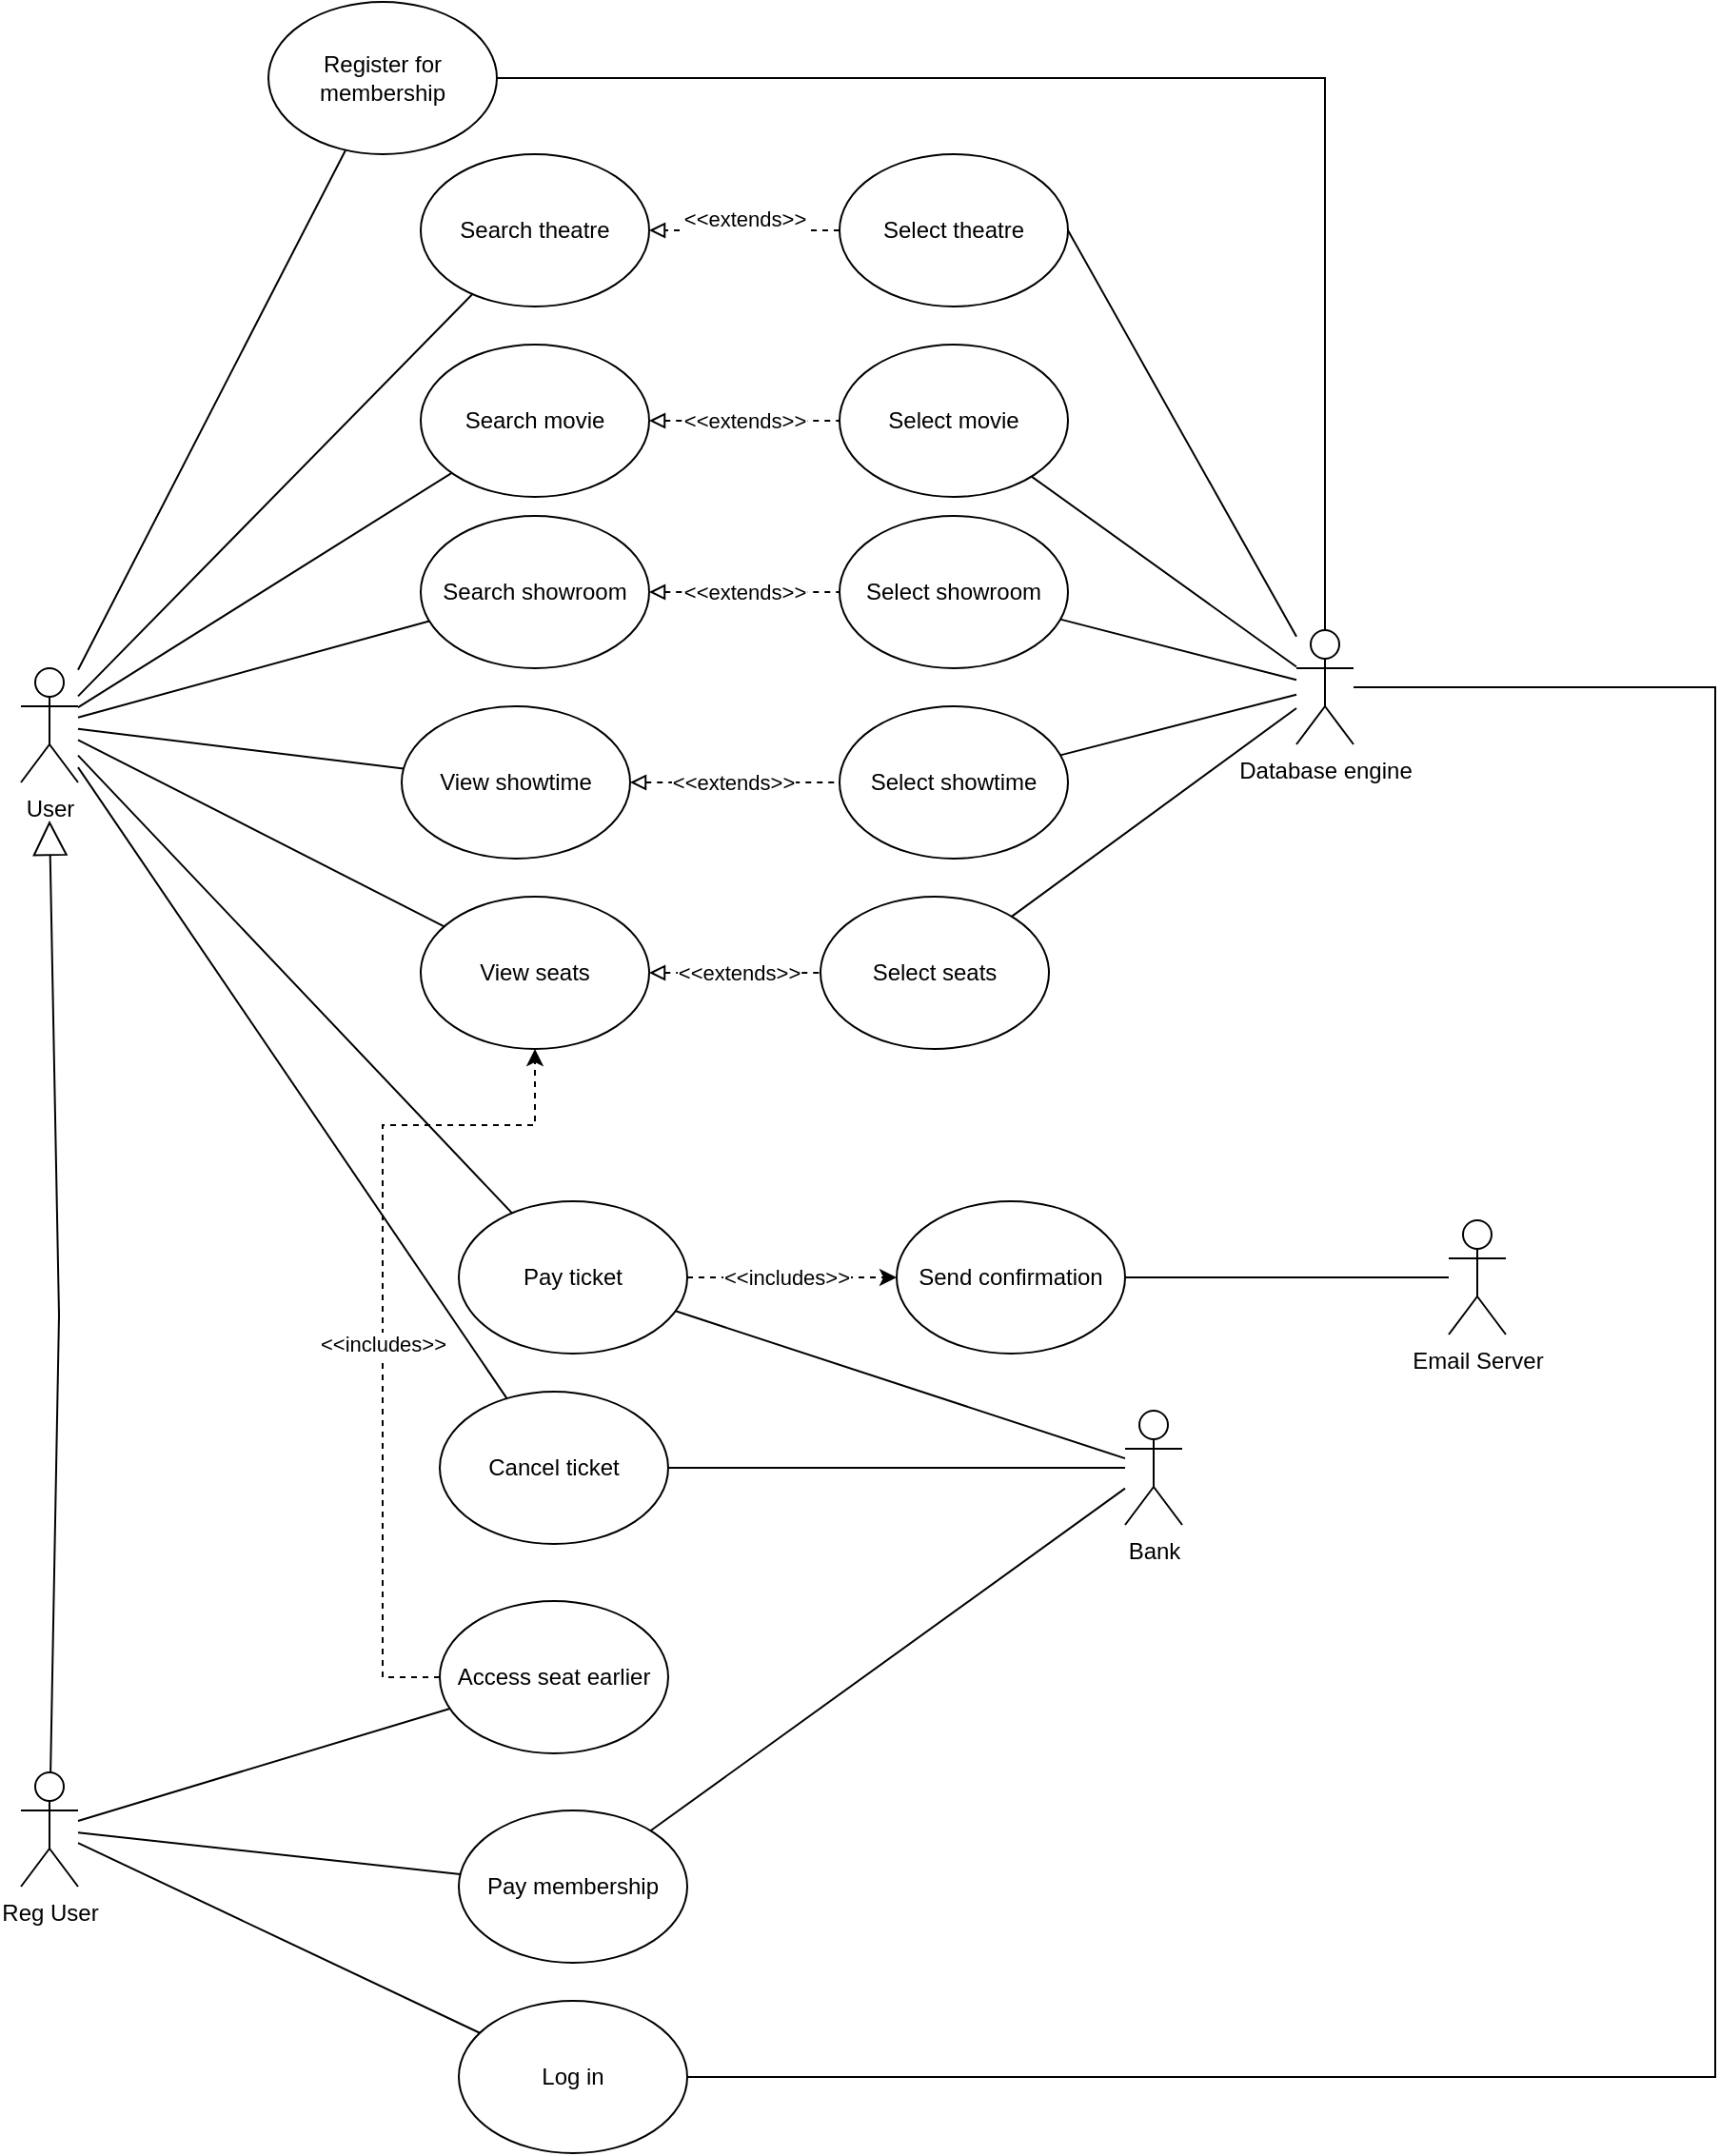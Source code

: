 <mxfile version="20.2.3" type="device" pages="5"><diagram name="UseCase" id="inI1HNaVdbxyG1kp_Kck"><mxGraphModel dx="2031" dy="2936" grid="1" gridSize="10" guides="1" tooltips="1" connect="1" arrows="1" fold="1" page="1" pageScale="1" pageWidth="1100" pageHeight="1700" math="0" shadow="0"><root><mxCell id="DIQkPd9qRkufzPIo1zwK-0"/><mxCell id="DIQkPd9qRkufzPIo1zwK-1" parent="DIQkPd9qRkufzPIo1zwK-0"/><mxCell id="DIQkPd9qRkufzPIo1zwK-2" value="User" style="shape=umlActor;verticalLabelPosition=bottom;verticalAlign=top;html=1;outlineConnect=0;" parent="DIQkPd9qRkufzPIo1zwK-1" vertex="1"><mxGeometry x="80" y="260" width="30" height="60" as="geometry"/></mxCell><mxCell id="DIQkPd9qRkufzPIo1zwK-3" value="Reg User" style="shape=umlActor;verticalLabelPosition=bottom;verticalAlign=top;html=1;outlineConnect=0;" parent="DIQkPd9qRkufzPIo1zwK-1" vertex="1"><mxGeometry x="80" y="840" width="30" height="60" as="geometry"/></mxCell><mxCell id="YS6lApBDp9A4YcdNpSa_-1" style="edgeStyle=orthogonalEdgeStyle;rounded=0;orthogonalLoop=1;jettySize=auto;html=1;startArrow=none;startFill=0;endArrow=block;endFill=0;dashed=1;" parent="DIQkPd9qRkufzPIo1zwK-1" source="YS6lApBDp9A4YcdNpSa_-0" target="DIQkPd9qRkufzPIo1zwK-4" edge="1"><mxGeometry relative="1" as="geometry"/></mxCell><mxCell id="YS6lApBDp9A4YcdNpSa_-3" value="&amp;lt;&amp;lt;extends&amp;gt;&amp;gt;" style="edgeLabel;html=1;align=center;verticalAlign=middle;resizable=0;points=[];" parent="YS6lApBDp9A4YcdNpSa_-1" vertex="1" connectable="0"><mxGeometry x="-0.26" y="-3" relative="1" as="geometry"><mxPoint x="-13" y="-3" as="offset"/></mxGeometry></mxCell><mxCell id="DIQkPd9qRkufzPIo1zwK-4" value="Search theatre" style="ellipse;whiteSpace=wrap;html=1;" parent="DIQkPd9qRkufzPIo1zwK-1" vertex="1"><mxGeometry x="290" y="-10" width="120" height="80" as="geometry"/></mxCell><mxCell id="DIQkPd9qRkufzPIo1zwK-5" value="View showtime" style="ellipse;whiteSpace=wrap;html=1;" parent="DIQkPd9qRkufzPIo1zwK-1" vertex="1"><mxGeometry x="280" y="280" width="120" height="80" as="geometry"/></mxCell><mxCell id="DIQkPd9qRkufzPIo1zwK-6" value="Select seats" style="ellipse;whiteSpace=wrap;html=1;" parent="DIQkPd9qRkufzPIo1zwK-1" vertex="1"><mxGeometry x="500" y="380" width="120" height="80" as="geometry"/></mxCell><mxCell id="DIQkPd9qRkufzPIo1zwK-7" value="Search movie" style="ellipse;whiteSpace=wrap;html=1;" parent="DIQkPd9qRkufzPIo1zwK-1" vertex="1"><mxGeometry x="290" y="90" width="120" height="80" as="geometry"/></mxCell><mxCell id="DIQkPd9qRkufzPIo1zwK-8" value="Cancel ticket" style="ellipse;whiteSpace=wrap;html=1;" parent="DIQkPd9qRkufzPIo1zwK-1" vertex="1"><mxGeometry x="300" y="640" width="120" height="80" as="geometry"/></mxCell><mxCell id="DIQkPd9qRkufzPIo1zwK-9" value="Pay membership" style="ellipse;whiteSpace=wrap;html=1;" parent="DIQkPd9qRkufzPIo1zwK-1" vertex="1"><mxGeometry x="310" y="860" width="120" height="80" as="geometry"/></mxCell><mxCell id="DIQkPd9qRkufzPIo1zwK-10" value="Access seat earlier" style="ellipse;whiteSpace=wrap;html=1;" parent="DIQkPd9qRkufzPIo1zwK-1" vertex="1"><mxGeometry x="300" y="750" width="120" height="80" as="geometry"/></mxCell><mxCell id="DIQkPd9qRkufzPIo1zwK-11" value="View seats" style="ellipse;whiteSpace=wrap;html=1;" parent="DIQkPd9qRkufzPIo1zwK-1" vertex="1"><mxGeometry x="290" y="380" width="120" height="80" as="geometry"/></mxCell><mxCell id="DIQkPd9qRkufzPIo1zwK-13" style="edgeStyle=orthogonalEdgeStyle;rounded=0;orthogonalLoop=1;jettySize=auto;html=1;startArrow=none;startFill=0;endArrow=none;endFill=0;" parent="DIQkPd9qRkufzPIo1zwK-1" source="DIQkPd9qRkufzPIo1zwK-14" target="DIQkPd9qRkufzPIo1zwK-42" edge="1"><mxGeometry relative="1" as="geometry"/></mxCell><mxCell id="DIQkPd9qRkufzPIo1zwK-14" value="Email Server" style="shape=umlActor;verticalLabelPosition=bottom;verticalAlign=top;html=1;outlineConnect=0;" parent="DIQkPd9qRkufzPIo1zwK-1" vertex="1"><mxGeometry x="830" y="550" width="30" height="60" as="geometry"/></mxCell><mxCell id="DIQkPd9qRkufzPIo1zwK-15" value="Bank" style="shape=umlActor;verticalLabelPosition=bottom;verticalAlign=top;html=1;outlineConnect=0;" parent="DIQkPd9qRkufzPIo1zwK-1" vertex="1"><mxGeometry x="660" y="650" width="30" height="60" as="geometry"/></mxCell><mxCell id="DIQkPd9qRkufzPIo1zwK-16" value="Database engine" style="shape=umlActor;verticalLabelPosition=bottom;verticalAlign=top;html=1;outlineConnect=0;" parent="DIQkPd9qRkufzPIo1zwK-1" vertex="1"><mxGeometry x="750" y="240" width="30" height="60" as="geometry"/></mxCell><mxCell id="DIQkPd9qRkufzPIo1zwK-17" value="" style="endArrow=none;html=1;rounded=0;" parent="DIQkPd9qRkufzPIo1zwK-1" source="DIQkPd9qRkufzPIo1zwK-2" target="DIQkPd9qRkufzPIo1zwK-4" edge="1"><mxGeometry width="50" height="50" relative="1" as="geometry"><mxPoint x="420" y="410" as="sourcePoint"/><mxPoint x="470" y="360" as="targetPoint"/></mxGeometry></mxCell><mxCell id="DIQkPd9qRkufzPIo1zwK-18" value="" style="endArrow=block;endSize=16;endFill=0;html=1;rounded=0;" parent="DIQkPd9qRkufzPIo1zwK-1" source="DIQkPd9qRkufzPIo1zwK-3" edge="1"><mxGeometry width="160" relative="1" as="geometry"><mxPoint x="240" y="460" as="sourcePoint"/><mxPoint x="95" y="340" as="targetPoint"/><Array as="points"><mxPoint x="100" y="600"/></Array></mxGeometry></mxCell><mxCell id="DIQkPd9qRkufzPIo1zwK-19" value="" style="endArrow=none;html=1;rounded=0;" parent="DIQkPd9qRkufzPIo1zwK-1" source="DIQkPd9qRkufzPIo1zwK-2" target="DIQkPd9qRkufzPIo1zwK-7" edge="1"><mxGeometry width="50" height="50" relative="1" as="geometry"><mxPoint x="120" y="300" as="sourcePoint"/><mxPoint x="330" y="300" as="targetPoint"/></mxGeometry></mxCell><mxCell id="DIQkPd9qRkufzPIo1zwK-20" value="" style="endArrow=none;html=1;rounded=0;" parent="DIQkPd9qRkufzPIo1zwK-1" source="DIQkPd9qRkufzPIo1zwK-2" target="DIQkPd9qRkufzPIo1zwK-5" edge="1"><mxGeometry width="50" height="50" relative="1" as="geometry"><mxPoint x="120.0" y="293.459" as="sourcePoint"/><mxPoint x="329.846" y="201.956" as="targetPoint"/></mxGeometry></mxCell><mxCell id="DIQkPd9qRkufzPIo1zwK-22" value="" style="endArrow=none;html=1;rounded=0;" parent="DIQkPd9qRkufzPIo1zwK-1" source="DIQkPd9qRkufzPIo1zwK-2" target="DIQkPd9qRkufzPIo1zwK-31" edge="1"><mxGeometry width="50" height="50" relative="1" as="geometry"><mxPoint x="120.0" y="304.36" as="sourcePoint"/><mxPoint x="325.036" y="363.959" as="targetPoint"/></mxGeometry></mxCell><mxCell id="DIQkPd9qRkufzPIo1zwK-23" value="" style="endArrow=none;html=1;rounded=0;" parent="DIQkPd9qRkufzPIo1zwK-1" source="DIQkPd9qRkufzPIo1zwK-3" target="DIQkPd9qRkufzPIo1zwK-9" edge="1"><mxGeometry width="50" height="50" relative="1" as="geometry"><mxPoint x="120.0" y="309.812" as="sourcePoint"/><mxPoint x="337.254" y="451.931" as="targetPoint"/></mxGeometry></mxCell><mxCell id="DIQkPd9qRkufzPIo1zwK-24" value="" style="endArrow=none;html=1;rounded=0;" parent="DIQkPd9qRkufzPIo1zwK-1" source="DIQkPd9qRkufzPIo1zwK-2" target="DIQkPd9qRkufzPIo1zwK-8" edge="1"><mxGeometry width="50" height="50" relative="1" as="geometry"><mxPoint x="120.0" y="309.812" as="sourcePoint"/><mxPoint x="337.254" y="451.931" as="targetPoint"/></mxGeometry></mxCell><mxCell id="DIQkPd9qRkufzPIo1zwK-26" value="" style="endArrow=none;html=1;rounded=0;" parent="DIQkPd9qRkufzPIo1zwK-1" source="DIQkPd9qRkufzPIo1zwK-2" target="DIQkPd9qRkufzPIo1zwK-11" edge="1"><mxGeometry width="50" height="50" relative="1" as="geometry"><mxPoint x="120.0" y="320.72" as="sourcePoint"/><mxPoint x="353.996" y="643.952" as="targetPoint"/></mxGeometry></mxCell><mxCell id="DIQkPd9qRkufzPIo1zwK-27" value="" style="endArrow=none;html=1;rounded=0;" parent="DIQkPd9qRkufzPIo1zwK-1" source="DIQkPd9qRkufzPIo1zwK-3" target="DIQkPd9qRkufzPIo1zwK-10" edge="1"><mxGeometry width="50" height="50" relative="1" as="geometry"><mxPoint x="120.0" y="887.053" as="sourcePoint"/><mxPoint x="311.039" y="976.879" as="targetPoint"/></mxGeometry></mxCell><mxCell id="DIQkPd9qRkufzPIo1zwK-28" style="edgeStyle=orthogonalEdgeStyle;rounded=0;orthogonalLoop=1;jettySize=auto;html=1;startArrow=none;startFill=0;endArrow=none;endFill=0;" parent="DIQkPd9qRkufzPIo1zwK-1" source="DIQkPd9qRkufzPIo1zwK-29" target="DIQkPd9qRkufzPIo1zwK-16" edge="1"><mxGeometry relative="1" as="geometry"><mxPoint x="700" y="150" as="targetPoint"/><Array as="points"><mxPoint x="970" y="1000"/><mxPoint x="970" y="270"/></Array></mxGeometry></mxCell><mxCell id="DIQkPd9qRkufzPIo1zwK-29" value="Log in" style="ellipse;whiteSpace=wrap;html=1;" parent="DIQkPd9qRkufzPIo1zwK-1" vertex="1"><mxGeometry x="310" y="960" width="120" height="80" as="geometry"/></mxCell><mxCell id="DIQkPd9qRkufzPIo1zwK-30" value="" style="endArrow=none;html=1;rounded=0;" parent="DIQkPd9qRkufzPIo1zwK-1" source="DIQkPd9qRkufzPIo1zwK-3" target="DIQkPd9qRkufzPIo1zwK-29" edge="1"><mxGeometry width="50" height="50" relative="1" as="geometry"><mxPoint x="95" y="910" as="sourcePoint"/><mxPoint x="311.039" y="976.879" as="targetPoint"/></mxGeometry></mxCell><mxCell id="DIQkPd9qRkufzPIo1zwK-31" value="Pay ticket" style="ellipse;whiteSpace=wrap;html=1;" parent="DIQkPd9qRkufzPIo1zwK-1" vertex="1"><mxGeometry x="310" y="540" width="120" height="80" as="geometry"/></mxCell><mxCell id="DIQkPd9qRkufzPIo1zwK-32" value="" style="edgeStyle=orthogonalEdgeStyle;rounded=0;orthogonalLoop=1;jettySize=auto;html=1;dashed=1;endArrow=classic;startArrow=none;startFill=0;endFill=1;" parent="DIQkPd9qRkufzPIo1zwK-1" source="DIQkPd9qRkufzPIo1zwK-10" target="DIQkPd9qRkufzPIo1zwK-11" edge="1"><mxGeometry relative="1" as="geometry"><mxPoint x="359.94" y="870" as="sourcePoint"/><mxPoint x="509.94" y="600" as="targetPoint"/><Array as="points"><mxPoint x="270" y="790"/><mxPoint x="270" y="500"/><mxPoint x="350" y="500"/></Array></mxGeometry></mxCell><mxCell id="DIQkPd9qRkufzPIo1zwK-33" value="&amp;lt;&amp;lt;includes&amp;gt;&amp;gt;" style="edgeLabel;html=1;align=center;verticalAlign=middle;resizable=0;points=[];" parent="DIQkPd9qRkufzPIo1zwK-32" vertex="1" connectable="0"><mxGeometry x="-0.065" relative="1" as="geometry"><mxPoint as="offset"/></mxGeometry></mxCell><mxCell id="DIQkPd9qRkufzPIo1zwK-34" value="" style="endArrow=none;html=1;rounded=0;" parent="DIQkPd9qRkufzPIo1zwK-1" source="DIQkPd9qRkufzPIo1zwK-31" target="DIQkPd9qRkufzPIo1zwK-15" edge="1"><mxGeometry width="50" height="50" relative="1" as="geometry"><mxPoint x="560" y="640" as="sourcePoint"/><mxPoint x="347.966" y="556.178" as="targetPoint"/></mxGeometry></mxCell><mxCell id="DIQkPd9qRkufzPIo1zwK-35" value="" style="endArrow=none;html=1;rounded=0;" parent="DIQkPd9qRkufzPIo1zwK-1" source="DIQkPd9qRkufzPIo1zwK-9" target="DIQkPd9qRkufzPIo1zwK-15" edge="1"><mxGeometry width="50" height="50" relative="1" as="geometry"><mxPoint x="440.36" y="409.598" as="sourcePoint"/><mxPoint x="640" y="580" as="targetPoint"/></mxGeometry></mxCell><mxCell id="DIQkPd9qRkufzPIo1zwK-36" value="" style="endArrow=none;html=1;rounded=0;" parent="DIQkPd9qRkufzPIo1zwK-1" source="DIQkPd9qRkufzPIo1zwK-8" target="DIQkPd9qRkufzPIo1zwK-15" edge="1"><mxGeometry width="50" height="50" relative="1" as="geometry"><mxPoint x="427.945" y="415.397" as="sourcePoint"/><mxPoint x="630" y="671.02" as="targetPoint"/></mxGeometry></mxCell><mxCell id="DIQkPd9qRkufzPIo1zwK-37" value="" style="endArrow=none;html=1;rounded=0;exitX=1;exitY=0.5;exitDx=0;exitDy=0;" parent="DIQkPd9qRkufzPIo1zwK-1" source="YS6lApBDp9A4YcdNpSa_-0" target="DIQkPd9qRkufzPIo1zwK-16" edge="1"><mxGeometry width="50" height="50" relative="1" as="geometry"><mxPoint x="730" y="90" as="sourcePoint"/><mxPoint x="329.846" y="201.956" as="targetPoint"/></mxGeometry></mxCell><mxCell id="DIQkPd9qRkufzPIo1zwK-38" value="" style="endArrow=none;html=1;rounded=0;" parent="DIQkPd9qRkufzPIo1zwK-1" source="YS6lApBDp9A4YcdNpSa_-6" target="DIQkPd9qRkufzPIo1zwK-16" edge="1"><mxGeometry width="50" height="50" relative="1" as="geometry"><mxPoint x="460" y="220" as="sourcePoint"/><mxPoint x="610" y="182.653" as="targetPoint"/></mxGeometry></mxCell><mxCell id="DIQkPd9qRkufzPIo1zwK-39" value="" style="endArrow=none;html=1;rounded=0;" parent="DIQkPd9qRkufzPIo1zwK-1" source="YS6lApBDp9A4YcdNpSa_-7" target="DIQkPd9qRkufzPIo1zwK-16" edge="1"><mxGeometry width="50" height="50" relative="1" as="geometry"><mxPoint x="438.443" y="103.601" as="sourcePoint"/><mxPoint x="620" y="192.653" as="targetPoint"/></mxGeometry></mxCell><mxCell id="DIQkPd9qRkufzPIo1zwK-41" value="" style="endArrow=none;html=1;rounded=0;" parent="DIQkPd9qRkufzPIo1zwK-1" source="DIQkPd9qRkufzPIo1zwK-6" target="DIQkPd9qRkufzPIo1zwK-16" edge="1"><mxGeometry width="50" height="50" relative="1" as="geometry"><mxPoint x="710" y="380" as="sourcePoint"/><mxPoint x="640" y="212.653" as="targetPoint"/></mxGeometry></mxCell><mxCell id="DIQkPd9qRkufzPIo1zwK-42" value="Send confirmation" style="ellipse;whiteSpace=wrap;html=1;" parent="DIQkPd9qRkufzPIo1zwK-1" vertex="1"><mxGeometry x="540" y="540" width="120" height="80" as="geometry"/></mxCell><mxCell id="DIQkPd9qRkufzPIo1zwK-43" value="" style="edgeStyle=orthogonalEdgeStyle;rounded=0;orthogonalLoop=1;jettySize=auto;html=1;dashed=1;endArrow=classic;startArrow=none;startFill=0;endFill=1;" parent="DIQkPd9qRkufzPIo1zwK-1" source="DIQkPd9qRkufzPIo1zwK-31" target="DIQkPd9qRkufzPIo1zwK-42" edge="1"><mxGeometry relative="1" as="geometry"><mxPoint x="730.92" y="620" as="sourcePoint"/><mxPoint x="729.015" y="520" as="targetPoint"/><Array as="points"><mxPoint x="540" y="580"/><mxPoint x="540" y="580"/></Array></mxGeometry></mxCell><mxCell id="DIQkPd9qRkufzPIo1zwK-44" value="&amp;lt;&amp;lt;includes&amp;gt;&amp;gt;" style="edgeLabel;html=1;align=center;verticalAlign=middle;resizable=0;points=[];" parent="DIQkPd9qRkufzPIo1zwK-43" vertex="1" connectable="0"><mxGeometry x="-0.065" relative="1" as="geometry"><mxPoint as="offset"/></mxGeometry></mxCell><mxCell id="DIQkPd9qRkufzPIo1zwK-45" value="Register for membership" style="ellipse;whiteSpace=wrap;html=1;" parent="DIQkPd9qRkufzPIo1zwK-1" vertex="1"><mxGeometry x="210" y="-90" width="120" height="80" as="geometry"/></mxCell><mxCell id="DIQkPd9qRkufzPIo1zwK-46" value="" style="endArrow=none;html=1;rounded=0;" parent="DIQkPd9qRkufzPIo1zwK-1" source="DIQkPd9qRkufzPIo1zwK-2" target="DIQkPd9qRkufzPIo1zwK-45" edge="1"><mxGeometry width="50" height="50" relative="1" as="geometry"><mxPoint x="120" y="287.455" as="sourcePoint"/><mxPoint x="342.601" y="101.279" as="targetPoint"/></mxGeometry></mxCell><mxCell id="DIQkPd9qRkufzPIo1zwK-47" value="" style="endArrow=none;html=1;rounded=0;edgeStyle=orthogonalEdgeStyle;" parent="DIQkPd9qRkufzPIo1zwK-1" source="DIQkPd9qRkufzPIo1zwK-45" target="DIQkPd9qRkufzPIo1zwK-16" edge="1"><mxGeometry width="50" height="50" relative="1" as="geometry"><mxPoint x="810" y="-50" as="sourcePoint"/><mxPoint x="352.601" y="111.279" as="targetPoint"/></mxGeometry></mxCell><mxCell id="YS6lApBDp9A4YcdNpSa_-0" value="Select theatre" style="ellipse;whiteSpace=wrap;html=1;" parent="DIQkPd9qRkufzPIo1zwK-1" vertex="1"><mxGeometry x="510" y="-10" width="120" height="80" as="geometry"/></mxCell><mxCell id="YS6lApBDp9A4YcdNpSa_-4" style="edgeStyle=orthogonalEdgeStyle;rounded=0;orthogonalLoop=1;jettySize=auto;html=1;startArrow=block;startFill=0;endArrow=none;endFill=0;dashed=1;" parent="DIQkPd9qRkufzPIo1zwK-1" source="DIQkPd9qRkufzPIo1zwK-7" target="YS6lApBDp9A4YcdNpSa_-6" edge="1"><mxGeometry relative="1" as="geometry"><mxPoint x="410" y="170" as="sourcePoint"/></mxGeometry></mxCell><mxCell id="YS6lApBDp9A4YcdNpSa_-5" value="&amp;lt;&amp;lt;extends&amp;gt;&amp;gt;" style="edgeLabel;html=1;align=center;verticalAlign=middle;resizable=0;points=[];" parent="YS6lApBDp9A4YcdNpSa_-4" vertex="1" connectable="0"><mxGeometry x="-0.26" y="-3" relative="1" as="geometry"><mxPoint x="13" y="-3" as="offset"/></mxGeometry></mxCell><mxCell id="YS6lApBDp9A4YcdNpSa_-6" value="Select movie" style="ellipse;whiteSpace=wrap;html=1;" parent="DIQkPd9qRkufzPIo1zwK-1" vertex="1"><mxGeometry x="510" y="90" width="120" height="80" as="geometry"/></mxCell><mxCell id="YS6lApBDp9A4YcdNpSa_-7" value="Select showtime" style="ellipse;whiteSpace=wrap;html=1;" parent="DIQkPd9qRkufzPIo1zwK-1" vertex="1"><mxGeometry x="510" y="280" width="120" height="80" as="geometry"/></mxCell><mxCell id="YS6lApBDp9A4YcdNpSa_-8" style="edgeStyle=orthogonalEdgeStyle;rounded=0;orthogonalLoop=1;jettySize=auto;html=1;startArrow=block;startFill=0;endArrow=none;endFill=0;dashed=1;" parent="DIQkPd9qRkufzPIo1zwK-1" source="DIQkPd9qRkufzPIo1zwK-5" target="YS6lApBDp9A4YcdNpSa_-7" edge="1"><mxGeometry relative="1" as="geometry"><mxPoint x="430" y="269.5" as="sourcePoint"/><mxPoint x="530" y="269.5" as="targetPoint"/><Array as="points"/></mxGeometry></mxCell><mxCell id="YS6lApBDp9A4YcdNpSa_-9" value="&amp;lt;&amp;lt;extends&amp;gt;&amp;gt;" style="edgeLabel;html=1;align=center;verticalAlign=middle;resizable=0;points=[];" parent="YS6lApBDp9A4YcdNpSa_-8" vertex="1" connectable="0"><mxGeometry x="-0.26" y="-3" relative="1" as="geometry"><mxPoint x="13" y="-3" as="offset"/></mxGeometry></mxCell><mxCell id="YS6lApBDp9A4YcdNpSa_-12" style="edgeStyle=orthogonalEdgeStyle;rounded=0;orthogonalLoop=1;jettySize=auto;html=1;startArrow=block;startFill=0;endArrow=none;endFill=0;dashed=1;" parent="DIQkPd9qRkufzPIo1zwK-1" source="DIQkPd9qRkufzPIo1zwK-11" target="DIQkPd9qRkufzPIo1zwK-6" edge="1"><mxGeometry relative="1" as="geometry"><mxPoint x="420" y="280" as="sourcePoint"/><mxPoint x="520" y="420" as="targetPoint"/><Array as="points"/></mxGeometry></mxCell><mxCell id="YS6lApBDp9A4YcdNpSa_-13" value="&amp;lt;&amp;lt;extends&amp;gt;&amp;gt;" style="edgeLabel;html=1;align=center;verticalAlign=middle;resizable=0;points=[];" parent="YS6lApBDp9A4YcdNpSa_-12" vertex="1" connectable="0"><mxGeometry x="-0.26" y="-3" relative="1" as="geometry"><mxPoint x="13" y="-3" as="offset"/></mxGeometry></mxCell><mxCell id="hipZdIwUL6VLVDPI_JcZ-0" value="Search showroom" style="ellipse;whiteSpace=wrap;html=1;" parent="DIQkPd9qRkufzPIo1zwK-1" vertex="1"><mxGeometry x="290" y="180" width="120" height="80" as="geometry"/></mxCell><mxCell id="hipZdIwUL6VLVDPI_JcZ-1" value="" style="endArrow=none;html=1;rounded=0;" parent="DIQkPd9qRkufzPIo1zwK-1" source="DIQkPd9qRkufzPIo1zwK-2" target="hipZdIwUL6VLVDPI_JcZ-0" edge="1"><mxGeometry width="50" height="50" relative="1" as="geometry"><mxPoint x="120" y="290.595" as="sourcePoint"/><mxPoint x="316.379" y="167.465" as="targetPoint"/></mxGeometry></mxCell><mxCell id="hipZdIwUL6VLVDPI_JcZ-2" style="edgeStyle=orthogonalEdgeStyle;rounded=0;orthogonalLoop=1;jettySize=auto;html=1;startArrow=block;startFill=0;endArrow=none;endFill=0;dashed=1;" parent="DIQkPd9qRkufzPIo1zwK-1" source="hipZdIwUL6VLVDPI_JcZ-0" target="hipZdIwUL6VLVDPI_JcZ-4" edge="1"><mxGeometry relative="1" as="geometry"><mxPoint x="410" y="220.0" as="sourcePoint"/></mxGeometry></mxCell><mxCell id="hipZdIwUL6VLVDPI_JcZ-3" value="&amp;lt;&amp;lt;extends&amp;gt;&amp;gt;" style="edgeLabel;html=1;align=center;verticalAlign=middle;resizable=0;points=[];" parent="hipZdIwUL6VLVDPI_JcZ-2" vertex="1" connectable="0"><mxGeometry x="-0.26" y="-3" relative="1" as="geometry"><mxPoint x="13" y="-3" as="offset"/></mxGeometry></mxCell><mxCell id="hipZdIwUL6VLVDPI_JcZ-4" value="Select showroom" style="ellipse;whiteSpace=wrap;html=1;" parent="DIQkPd9qRkufzPIo1zwK-1" vertex="1"><mxGeometry x="510" y="180" width="120" height="80" as="geometry"/></mxCell><mxCell id="hipZdIwUL6VLVDPI_JcZ-5" value="" style="endArrow=none;html=1;rounded=0;" parent="DIQkPd9qRkufzPIo1zwK-1" source="hipZdIwUL6VLVDPI_JcZ-4" target="DIQkPd9qRkufzPIo1zwK-16" edge="1"><mxGeometry width="50" height="50" relative="1" as="geometry"><mxPoint x="640.0" y="40.0" as="sourcePoint"/><mxPoint x="760.0" y="253.333" as="targetPoint"/></mxGeometry></mxCell></root></mxGraphModel></diagram><diagram id="XtElKJfd06wXjisFrNYs" name="Activity diagram"><mxGraphModel dx="4285" dy="1573" grid="1" gridSize="10" guides="1" tooltips="1" connect="1" arrows="1" fold="1" page="1" pageScale="1" pageWidth="1700" pageHeight="1100" math="0" shadow="0"><root><mxCell id="0"/><mxCell id="1" parent="0"/><mxCell id="YsGGEiwKrsEeqZAmWg4b-1" value="GUI" style="swimlane;" parent="1" vertex="1"><mxGeometry x="-780" y="40" width="980" height="1280" as="geometry"/></mxCell><mxCell id="YsGGEiwKrsEeqZAmWg4b-9" value="" style="ellipse;html=1;shape=startState;fillColor=#000000;strokeColor=#ff0000;" parent="YsGGEiwKrsEeqZAmWg4b-1" vertex="1"><mxGeometry x="495" y="50" width="30" height="30" as="geometry"/></mxCell><mxCell id="G6QSLIJgksvA1pFeZKKt-5" value="display homepage" style="rounded=1;whiteSpace=wrap;html=1;arcSize=40;fontColor=#000000;fillColor=#ffffc0;strokeColor=#ff0000;" parent="YsGGEiwKrsEeqZAmWg4b-1" vertex="1"><mxGeometry x="450" y="130" width="120" height="40" as="geometry"/></mxCell><mxCell id="G6QSLIJgksvA1pFeZKKt-8" value="" style="edgeStyle=orthogonalEdgeStyle;html=1;verticalAlign=bottom;endArrow=open;endSize=8;strokeColor=#ff0000;rounded=0;dashed=1;" parent="YsGGEiwKrsEeqZAmWg4b-1" source="YsGGEiwKrsEeqZAmWg4b-9" target="G6QSLIJgksvA1pFeZKKt-5" edge="1"><mxGeometry relative="1" as="geometry"><mxPoint x="520" y="240" as="targetPoint"/><mxPoint x="520" y="180.0" as="sourcePoint"/></mxGeometry></mxCell><mxCell id="G6QSLIJgksvA1pFeZKKt-12" value="View Movie" style="rounded=1;whiteSpace=wrap;html=1;arcSize=40;fontColor=#000000;fillColor=#ffffc0;strokeColor=#ff0000;" parent="YsGGEiwKrsEeqZAmWg4b-1" vertex="1"><mxGeometry x="130" y="330" width="120" height="40" as="geometry"/></mxCell><mxCell id="EbFnTSp9l5UrA4lvNhBz-1" value="Select Movie" style="rounded=1;whiteSpace=wrap;html=1;arcSize=40;fontColor=#000000;fillColor=#ffffc0;strokeColor=#ff0000;" parent="YsGGEiwKrsEeqZAmWg4b-1" vertex="1"><mxGeometry x="130" y="420" width="120" height="40" as="geometry"/></mxCell><mxCell id="EbFnTSp9l5UrA4lvNhBz-2" value="" style="html=1;verticalAlign=bottom;endArrow=open;endSize=8;strokeColor=#ff0000;rounded=0;dashed=1;" parent="YsGGEiwKrsEeqZAmWg4b-1" source="G6QSLIJgksvA1pFeZKKt-5" target="G6QSLIJgksvA1pFeZKKt-12" edge="1"><mxGeometry relative="1" as="geometry"><mxPoint x="644.865" y="347.568" as="targetPoint"/><mxPoint x="510" y="240" as="sourcePoint"/></mxGeometry></mxCell><mxCell id="EbFnTSp9l5UrA4lvNhBz-4" value="" style="html=1;verticalAlign=bottom;endArrow=open;endSize=8;strokeColor=#ff0000;rounded=0;dashed=1;" parent="YsGGEiwKrsEeqZAmWg4b-1" source="G6QSLIJgksvA1pFeZKKt-12" target="EbFnTSp9l5UrA4lvNhBz-1" edge="1"><mxGeometry relative="1" as="geometry"><mxPoint x="200" y="340" as="targetPoint"/><mxPoint x="190" y="350" as="sourcePoint"/></mxGeometry></mxCell><mxCell id="EbFnTSp9l5UrA4lvNhBz-5" value="View Showroom" style="rounded=1;whiteSpace=wrap;html=1;arcSize=40;fontColor=#000000;fillColor=#ffffc0;strokeColor=#ff0000;" parent="YsGGEiwKrsEeqZAmWg4b-1" vertex="1"><mxGeometry x="130" y="510" width="120" height="40" as="geometry"/></mxCell><mxCell id="i266ieGQl3DpGQVtlzVu-21" value="" style="edgeStyle=none;rounded=0;orthogonalLoop=1;jettySize=auto;html=1;dashed=1;strokeColor=#FF0000;startArrow=none;startFill=0;endArrow=open;endFill=0;elbow=vertical;" parent="YsGGEiwKrsEeqZAmWg4b-1" source="EbFnTSp9l5UrA4lvNhBz-6" target="i266ieGQl3DpGQVtlzVu-18" edge="1"><mxGeometry relative="1" as="geometry"/></mxCell><mxCell id="EbFnTSp9l5UrA4lvNhBz-6" value="Select Showroom" style="rounded=1;whiteSpace=wrap;html=1;arcSize=40;fontColor=#000000;fillColor=#ffffc0;strokeColor=#ff0000;" parent="YsGGEiwKrsEeqZAmWg4b-1" vertex="1"><mxGeometry x="130" y="600" width="120" height="40" as="geometry"/></mxCell><mxCell id="EbFnTSp9l5UrA4lvNhBz-7" value="" style="html=1;verticalAlign=bottom;endArrow=open;endSize=8;strokeColor=#ff0000;rounded=0;dashed=1;" parent="YsGGEiwKrsEeqZAmWg4b-1" source="EbFnTSp9l5UrA4lvNhBz-5" target="EbFnTSp9l5UrA4lvNhBz-6" edge="1"><mxGeometry relative="1" as="geometry"><mxPoint x="810" y="480" as="targetPoint"/><mxPoint x="800" y="490" as="sourcePoint"/></mxGeometry></mxCell><mxCell id="EbFnTSp9l5UrA4lvNhBz-10" value="View Seat" style="rounded=1;whiteSpace=wrap;html=1;arcSize=40;fontColor=#000000;fillColor=#ffffc0;strokeColor=#ff0000;" parent="YsGGEiwKrsEeqZAmWg4b-1" vertex="1"><mxGeometry x="130" y="870" width="120" height="40" as="geometry"/></mxCell><mxCell id="EbFnTSp9l5UrA4lvNhBz-13" value="" style="edgeStyle=orthogonalEdgeStyle;html=1;verticalAlign=bottom;endArrow=open;endSize=8;strokeColor=#ff0000;rounded=0;dashed=1;" parent="YsGGEiwKrsEeqZAmWg4b-1" source="EbFnTSp9l5UrA4lvNhBz-1" target="EbFnTSp9l5UrA4lvNhBz-5" edge="1"><mxGeometry relative="1" as="geometry"><mxPoint x="400" y="500" as="targetPoint"/><mxPoint x="400" y="440" as="sourcePoint"/></mxGeometry></mxCell><mxCell id="EbFnTSp9l5UrA4lvNhBz-16" value="" style="edgeStyle=orthogonalEdgeStyle;html=1;verticalAlign=bottom;endArrow=open;endSize=8;strokeColor=#ff0000;rounded=0;dashed=1;" parent="YsGGEiwKrsEeqZAmWg4b-1" source="EbFnTSp9l5UrA4lvNhBz-10" target="G6QSLIJgksvA1pFeZKKt-12" edge="1"><mxGeometry relative="1" as="geometry"><mxPoint x="400" y="500" as="targetPoint"/><mxPoint x="400" y="440" as="sourcePoint"/><Array as="points"><mxPoint x="280" y="890"/><mxPoint x="280" y="350"/></Array></mxGeometry></mxCell><mxCell id="EbFnTSp9l5UrA4lvNhBz-17" value="" style="edgeStyle=orthogonalEdgeStyle;html=1;verticalAlign=bottom;endArrow=open;endSize=8;strokeColor=#ff0000;rounded=0;dashed=1;" parent="YsGGEiwKrsEeqZAmWg4b-1" source="EbFnTSp9l5UrA4lvNhBz-5" edge="1"><mxGeometry relative="1" as="geometry"><mxPoint x="250" y="350" as="targetPoint"/><mxPoint x="260" y="720.053" as="sourcePoint"/><Array as="points"><mxPoint x="280" y="530"/><mxPoint x="280" y="350"/></Array></mxGeometry></mxCell><mxCell id="EbFnTSp9l5UrA4lvNhBz-18" value="Select Seat" style="rounded=1;whiteSpace=wrap;html=1;arcSize=40;fontColor=#000000;fillColor=#ffffc0;strokeColor=#ff0000;" parent="YsGGEiwKrsEeqZAmWg4b-1" vertex="1"><mxGeometry x="130" y="960" width="120" height="40" as="geometry"/></mxCell><mxCell id="EbFnTSp9l5UrA4lvNhBz-19" value="" style="html=1;verticalAlign=bottom;endArrow=open;endSize=8;strokeColor=#ff0000;rounded=0;dashed=1;" parent="YsGGEiwKrsEeqZAmWg4b-1" source="EbFnTSp9l5UrA4lvNhBz-10" target="EbFnTSp9l5UrA4lvNhBz-18" edge="1"><mxGeometry relative="1" as="geometry"><mxPoint x="200" y="880" as="targetPoint"/><mxPoint x="200" y="830" as="sourcePoint"/></mxGeometry></mxCell><mxCell id="EbFnTSp9l5UrA4lvNhBz-21" value="Make payment" style="rounded=1;whiteSpace=wrap;html=1;arcSize=40;fontColor=#000000;fillColor=#ffffc0;strokeColor=#ff0000;" parent="YsGGEiwKrsEeqZAmWg4b-1" vertex="1"><mxGeometry x="130" y="1060" width="120" height="40" as="geometry"/></mxCell><mxCell id="EbFnTSp9l5UrA4lvNhBz-23" value="" style="html=1;verticalAlign=bottom;endArrow=open;endSize=8;strokeColor=#ff0000;rounded=0;dashed=1;" parent="YsGGEiwKrsEeqZAmWg4b-1" source="EbFnTSp9l5UrA4lvNhBz-18" target="EbFnTSp9l5UrA4lvNhBz-21" edge="1"><mxGeometry relative="1" as="geometry"><mxPoint x="200" y="970" as="targetPoint"/><mxPoint x="200" y="920" as="sourcePoint"/></mxGeometry></mxCell><mxCell id="sBqYMz_vCWVs9a8CiHqi-12" value="Error message" style="rounded=1;whiteSpace=wrap;html=1;arcSize=40;fontColor=#000000;fillColor=#ffffc0;strokeColor=#ff0000;" parent="YsGGEiwKrsEeqZAmWg4b-1" vertex="1"><mxGeometry x="790" y="130" width="120" height="40" as="geometry"/></mxCell><mxCell id="sBqYMz_vCWVs9a8CiHqi-13" value="" style="html=1;verticalAlign=bottom;endArrow=open;endSize=8;strokeColor=#ff0000;rounded=0;dashed=1;startArrow=none;" parent="YsGGEiwKrsEeqZAmWg4b-1" source="sBqYMz_vCWVs9a8CiHqi-12" target="G6QSLIJgksvA1pFeZKKt-5" edge="1"><mxGeometry relative="1" as="geometry"><mxPoint x="1160" y="270" as="targetPoint"/><mxPoint x="880" y="270" as="sourcePoint"/></mxGeometry></mxCell><mxCell id="sBqYMz_vCWVs9a8CiHqi-14" value="Log in" style="rounded=1;whiteSpace=wrap;html=1;arcSize=40;fontColor=#000000;fillColor=#ffffc0;strokeColor=#ff0000;" parent="YsGGEiwKrsEeqZAmWg4b-1" vertex="1"><mxGeometry x="450" y="340" width="120" height="40" as="geometry"/></mxCell><mxCell id="sBqYMz_vCWVs9a8CiHqi-15" value="" style="html=1;verticalAlign=bottom;endArrow=open;endSize=8;strokeColor=#ff0000;rounded=0;dashed=1;" parent="YsGGEiwKrsEeqZAmWg4b-1" source="G6QSLIJgksvA1pFeZKKt-5" target="sBqYMz_vCWVs9a8CiHqi-14" edge="1"><mxGeometry relative="1" as="geometry"><mxPoint x="520" y="440" as="targetPoint"/><mxPoint x="520" y="350" as="sourcePoint"/></mxGeometry></mxCell><mxCell id="sBqYMz_vCWVs9a8CiHqi-16" value="Confirmation page" style="rounded=1;whiteSpace=wrap;html=1;arcSize=40;fontColor=#000000;fillColor=#ffffc0;strokeColor=#ff0000;" parent="YsGGEiwKrsEeqZAmWg4b-1" vertex="1"><mxGeometry x="790" y="50" width="120" height="40" as="geometry"/></mxCell><mxCell id="sBqYMz_vCWVs9a8CiHqi-18" value="" style="html=1;verticalAlign=bottom;endArrow=open;endSize=8;strokeColor=#ff0000;rounded=0;dashed=1;startArrow=none;" parent="YsGGEiwKrsEeqZAmWg4b-1" source="sBqYMz_vCWVs9a8CiHqi-16" target="G6QSLIJgksvA1pFeZKKt-5" edge="1"><mxGeometry relative="1" as="geometry"><mxPoint x="580" y="160" as="targetPoint"/><mxPoint x="800" y="160" as="sourcePoint"/></mxGeometry></mxCell><mxCell id="LOMo8IP5apBpOLO3-ojY-5" value="Register for membership" style="rounded=1;whiteSpace=wrap;html=1;arcSize=40;fontColor=#000000;fillColor=#ffffc0;strokeColor=#ff0000;" parent="YsGGEiwKrsEeqZAmWg4b-1" vertex="1"><mxGeometry x="790" y="210" width="120" height="40" as="geometry"/></mxCell><mxCell id="EbFnTSp9l5UrA4lvNhBz-3" value="" style="html=1;verticalAlign=bottom;endArrow=open;endSize=8;strokeColor=#ff0000;rounded=0;dashed=1;" parent="YsGGEiwKrsEeqZAmWg4b-1" source="G6QSLIJgksvA1pFeZKKt-5" target="LOMo8IP5apBpOLO3-ojY-5" edge="1"><mxGeometry relative="1" as="geometry"><mxPoint x="690" y="340" as="targetPoint"/><mxPoint x="630" y="235" as="sourcePoint"/></mxGeometry></mxCell><mxCell id="i266ieGQl3DpGQVtlzVu-5" value="" style="edgeStyle=orthogonalEdgeStyle;rounded=0;orthogonalLoop=1;jettySize=auto;html=1;dashed=1;strokeColor=#FF0000;startArrow=none;startFill=0;endArrow=open;endFill=0;" parent="YsGGEiwKrsEeqZAmWg4b-1" source="i266ieGQl3DpGQVtlzVu-1" target="i266ieGQl3DpGQVtlzVu-4" edge="1"><mxGeometry relative="1" as="geometry"/></mxCell><mxCell id="i266ieGQl3DpGQVtlzVu-1" value="Display authenticated homepage" style="rounded=1;whiteSpace=wrap;html=1;arcSize=40;fontColor=#000000;fillColor=#ffffc0;strokeColor=#ff0000;" parent="YsGGEiwKrsEeqZAmWg4b-1" vertex="1"><mxGeometry x="450" y="540" width="120" height="40" as="geometry"/></mxCell><mxCell id="i266ieGQl3DpGQVtlzVu-2" value="" style="html=1;verticalAlign=bottom;endArrow=open;endSize=8;strokeColor=#ff0000;rounded=0;dashed=1;elbow=vertical;" parent="YsGGEiwKrsEeqZAmWg4b-1" source="i266ieGQl3DpGQVtlzVu-1" target="G6QSLIJgksvA1pFeZKKt-12" edge="1"><mxGeometry relative="1" as="geometry"><mxPoint x="232" y="340" as="targetPoint"/><mxPoint x="488" y="180" as="sourcePoint"/></mxGeometry></mxCell><mxCell id="i266ieGQl3DpGQVtlzVu-4" value="Pay membership" style="rounded=1;whiteSpace=wrap;html=1;arcSize=40;fontColor=#000000;fillColor=#ffffc0;strokeColor=#ff0000;" parent="YsGGEiwKrsEeqZAmWg4b-1" vertex="1"><mxGeometry x="450" y="690" width="120" height="40" as="geometry"/></mxCell><mxCell id="i266ieGQl3DpGQVtlzVu-13" style="edgeStyle=orthogonalEdgeStyle;rounded=0;orthogonalLoop=1;jettySize=auto;html=1;dashed=1;strokeColor=#FF0000;startArrow=none;startFill=0;endArrow=open;endFill=0;" parent="YsGGEiwKrsEeqZAmWg4b-1" source="i266ieGQl3DpGQVtlzVu-11" target="i266ieGQl3DpGQVtlzVu-1" edge="1"><mxGeometry relative="1" as="geometry"/></mxCell><mxCell id="i266ieGQl3DpGQVtlzVu-11" value="Confirmation page" style="rounded=1;whiteSpace=wrap;html=1;arcSize=40;fontColor=#000000;fillColor=#ffffc0;strokeColor=#ff0000;" parent="YsGGEiwKrsEeqZAmWg4b-1" vertex="1"><mxGeometry x="810" y="540" width="120" height="40" as="geometry"/></mxCell><mxCell id="i266ieGQl3DpGQVtlzVu-18" value="View Showtime" style="rounded=1;whiteSpace=wrap;html=1;arcSize=40;fontColor=#000000;fillColor=#ffffc0;strokeColor=#ff0000;" parent="YsGGEiwKrsEeqZAmWg4b-1" vertex="1"><mxGeometry x="130" y="690" width="120" height="40" as="geometry"/></mxCell><mxCell id="i266ieGQl3DpGQVtlzVu-19" value="Select Showtime" style="rounded=1;whiteSpace=wrap;html=1;arcSize=40;fontColor=#000000;fillColor=#ffffc0;strokeColor=#ff0000;" parent="YsGGEiwKrsEeqZAmWg4b-1" vertex="1"><mxGeometry x="130" y="780" width="120" height="40" as="geometry"/></mxCell><mxCell id="i266ieGQl3DpGQVtlzVu-20" value="" style="html=1;verticalAlign=bottom;endArrow=open;endSize=8;strokeColor=#ff0000;rounded=0;dashed=1;" parent="YsGGEiwKrsEeqZAmWg4b-1" source="i266ieGQl3DpGQVtlzVu-18" target="i266ieGQl3DpGQVtlzVu-19" edge="1"><mxGeometry relative="1" as="geometry"><mxPoint x="1590" y="620" as="targetPoint"/><mxPoint x="1580" y="630" as="sourcePoint"/></mxGeometry></mxCell><mxCell id="i266ieGQl3DpGQVtlzVu-23" value="" style="edgeStyle=orthogonalEdgeStyle;html=1;verticalAlign=bottom;endArrow=open;endSize=8;strokeColor=#ff0000;rounded=0;dashed=1;" parent="YsGGEiwKrsEeqZAmWg4b-1" source="i266ieGQl3DpGQVtlzVu-18" target="G6QSLIJgksvA1pFeZKKt-12" edge="1"><mxGeometry relative="1" as="geometry"><mxPoint x="260" y="360" as="targetPoint"/><mxPoint x="260" y="900" as="sourcePoint"/><Array as="points"><mxPoint x="280" y="710"/><mxPoint x="280" y="350"/></Array></mxGeometry></mxCell><mxCell id="bl_Ze7IplvQ6ZPtjnJTo-4" value="No seat message" style="rounded=1;whiteSpace=wrap;html=1;arcSize=40;fontColor=#000000;fillColor=#ffffc0;strokeColor=#ff0000;" parent="YsGGEiwKrsEeqZAmWg4b-1" vertex="1"><mxGeometry x="810" y="630" width="120" height="40" as="geometry"/></mxCell><mxCell id="bl_Ze7IplvQ6ZPtjnJTo-7" style="edgeStyle=none;rounded=0;orthogonalLoop=1;jettySize=auto;html=1;dashed=1;strokeColor=#FF0000;startArrow=none;startFill=0;endArrow=open;endFill=0;elbow=vertical;" parent="YsGGEiwKrsEeqZAmWg4b-1" source="bl_Ze7IplvQ6ZPtjnJTo-4" target="i266ieGQl3DpGQVtlzVu-1" edge="1"><mxGeometry relative="1" as="geometry"><mxPoint x="1160" y="790" as="sourcePoint"/><mxPoint x="1160" y="680.0" as="targetPoint"/></mxGeometry></mxCell><mxCell id="zN614LOBNtOPRNjV6Xm5-1" value="Cancel ticket" style="rounded=1;whiteSpace=wrap;html=1;arcSize=40;fontColor=#000000;fillColor=#ffffc0;strokeColor=#ff0000;" parent="YsGGEiwKrsEeqZAmWg4b-1" vertex="1"><mxGeometry x="630" y="690" width="120" height="40" as="geometry"/></mxCell><mxCell id="zN614LOBNtOPRNjV6Xm5-2" value="" style="rounded=0;orthogonalLoop=1;jettySize=auto;html=1;dashed=1;strokeColor=#FF0000;startArrow=none;startFill=0;endArrow=open;endFill=0;" parent="YsGGEiwKrsEeqZAmWg4b-1" source="i266ieGQl3DpGQVtlzVu-1" target="zN614LOBNtOPRNjV6Xm5-1" edge="1"><mxGeometry relative="1" as="geometry"><mxPoint x="590" y="640.0" as="sourcePoint"/><mxPoint x="590" y="750.0" as="targetPoint"/></mxGeometry></mxCell><mxCell id="_oU9Id71_EKNH4o3jvIV-1" value="" style="html=1;verticalAlign=bottom;endArrow=open;endSize=8;strokeColor=#ff0000;rounded=0;dashed=1;edgeStyle=orthogonalEdgeStyle;" parent="YsGGEiwKrsEeqZAmWg4b-1" source="G6QSLIJgksvA1pFeZKKt-5" target="zN614LOBNtOPRNjV6Xm5-1" edge="1"><mxGeometry relative="1" as="geometry"><mxPoint x="1100" y="460" as="targetPoint"/><mxPoint x="520" y="390" as="sourcePoint"/><Array as="points"><mxPoint x="490" y="250"/><mxPoint x="440" y="250"/><mxPoint x="440" y="470"/><mxPoint x="690" y="470"/></Array></mxGeometry></mxCell><mxCell id="YsGGEiwKrsEeqZAmWg4b-2" value="Database" style="swimlane;" parent="1" vertex="1"><mxGeometry x="550" y="40" width="290" height="1280" as="geometry"/></mxCell><mxCell id="sBqYMz_vCWVs9a8CiHqi-1" value="Create new user" style="rounded=1;whiteSpace=wrap;html=1;arcSize=40;fontColor=#000000;fillColor=#ffffc0;strokeColor=#ff0000;" parent="YsGGEiwKrsEeqZAmWg4b-2" vertex="1"><mxGeometry x="80" y="130" width="120" height="40" as="geometry"/></mxCell><mxCell id="i266ieGQl3DpGQVtlzVu-25" value="Retrieve seat map" style="rounded=1;whiteSpace=wrap;html=1;arcSize=40;fontColor=#000000;fillColor=#ffffc0;strokeColor=#ff0000;" parent="YsGGEiwKrsEeqZAmWg4b-2" vertex="1"><mxGeometry x="80" y="780" width="120" height="40" as="geometry"/></mxCell><mxCell id="YsGGEiwKrsEeqZAmWg4b-7" value="Business service" style="swimlane;" parent="1" vertex="1"><mxGeometry x="270" y="40" width="200" height="1280" as="geometry"/></mxCell><mxCell id="sBqYMz_vCWVs9a8CiHqi-8" value="" style="rhombus;whiteSpace=wrap;html=1;fillColor=#ffffc0;strokeColor=#ff0000;" parent="YsGGEiwKrsEeqZAmWg4b-7" vertex="1"><mxGeometry x="60" y="130" width="80" height="40" as="geometry"/></mxCell><mxCell id="sBqYMz_vCWVs9a8CiHqi-3" value="Validate user info" style="rounded=1;whiteSpace=wrap;html=1;arcSize=40;fontColor=#000000;fillColor=#ffffc0;strokeColor=#ff0000;" parent="YsGGEiwKrsEeqZAmWg4b-7" vertex="1"><mxGeometry x="40" y="210" width="120" height="40" as="geometry"/></mxCell><mxCell id="sBqYMz_vCWVs9a8CiHqi-11" value="" style="html=1;verticalAlign=bottom;endArrow=open;endSize=8;strokeColor=#ff0000;rounded=0;dashed=1;" parent="YsGGEiwKrsEeqZAmWg4b-7" source="sBqYMz_vCWVs9a8CiHqi-3" target="sBqYMz_vCWVs9a8CiHqi-8" edge="1"><mxGeometry relative="1" as="geometry"><mxPoint x="342.857" y="388.571" as="targetPoint"/><mxPoint x="150" y="260" as="sourcePoint"/></mxGeometry></mxCell><mxCell id="i266ieGQl3DpGQVtlzVu-17" value="Check available seats" style="rounded=1;whiteSpace=wrap;html=1;arcSize=40;fontColor=#000000;fillColor=#ffffc0;strokeColor=#ff0000;" parent="YsGGEiwKrsEeqZAmWg4b-7" vertex="1"><mxGeometry x="40" y="780" width="120" height="40" as="geometry"/></mxCell><mxCell id="bl_Ze7IplvQ6ZPtjnJTo-1" value="" style="rhombus;whiteSpace=wrap;html=1;fillColor=#ffffc0;strokeColor=#ff0000;" parent="YsGGEiwKrsEeqZAmWg4b-7" vertex="1"><mxGeometry x="60" y="630" width="80" height="40" as="geometry"/></mxCell><mxCell id="i266ieGQl3DpGQVtlzVu-26" style="edgeStyle=none;rounded=0;orthogonalLoop=1;jettySize=auto;html=1;dashed=1;strokeColor=#FF0000;startArrow=none;startFill=0;endArrow=open;endFill=0;elbow=vertical;" parent="YsGGEiwKrsEeqZAmWg4b-7" source="i266ieGQl3DpGQVtlzVu-17" target="bl_Ze7IplvQ6ZPtjnJTo-1" edge="1"><mxGeometry relative="1" as="geometry"/></mxCell><mxCell id="bl_Ze7IplvQ6ZPtjnJTo-8" value="Check credentials" style="rounded=1;whiteSpace=wrap;html=1;arcSize=40;fontColor=#000000;fillColor=#ffffc0;strokeColor=#ff0000;" parent="YsGGEiwKrsEeqZAmWg4b-7" vertex="1"><mxGeometry x="40" y="430" width="120" height="40" as="geometry"/></mxCell><mxCell id="i266ieGQl3DpGQVtlzVu-15" value="" style="rhombus;whiteSpace=wrap;html=1;fillColor=#ffffc0;strokeColor=#ff0000;" parent="YsGGEiwKrsEeqZAmWg4b-7" vertex="1"><mxGeometry x="60" y="330" width="80" height="40" as="geometry"/></mxCell><mxCell id="bl_Ze7IplvQ6ZPtjnJTo-9" value="" style="html=1;verticalAlign=bottom;endArrow=open;endSize=8;strokeColor=#ff0000;rounded=0;dashed=1;edgeStyle=orthogonalEdgeStyle;" parent="YsGGEiwKrsEeqZAmWg4b-7" source="bl_Ze7IplvQ6ZPtjnJTo-8" target="i266ieGQl3DpGQVtlzVu-15" edge="1"><mxGeometry relative="1" as="geometry"><mxPoint x="330" y="450" as="targetPoint"/><mxPoint x="-529.941" y="390.0" as="sourcePoint"/><Array as="points"/></mxGeometry></mxCell><mxCell id="YsGGEiwKrsEeqZAmWg4b-8" value="Email Server" style="swimlane;" parent="1" vertex="1"><mxGeometry x="1170" y="40" width="200" height="1280" as="geometry"/></mxCell><mxCell id="sBqYMz_vCWVs9a8CiHqi-28" value="Send confirmation email" style="rounded=1;whiteSpace=wrap;html=1;arcSize=40;fontColor=#000000;fillColor=#ffffc0;strokeColor=#ff0000;" parent="YsGGEiwKrsEeqZAmWg4b-8" vertex="1"><mxGeometry x="50" y="880" width="120" height="40" as="geometry"/></mxCell><mxCell id="EbFnTSp9l5UrA4lvNhBz-22" value="" style="edgeStyle=orthogonalEdgeStyle;html=1;verticalAlign=bottom;endArrow=open;endSize=8;strokeColor=#ff0000;rounded=0;dashed=1;" parent="1" source="EbFnTSp9l5UrA4lvNhBz-21" target="EbFnTSp9l5UrA4lvNhBz-20" edge="1"><mxGeometry relative="1" as="geometry"><mxPoint x="110" y="540" as="targetPoint"/><mxPoint x="110" y="480" as="sourcePoint"/></mxGeometry></mxCell><mxCell id="sBqYMz_vCWVs9a8CiHqi-9" value="valid" style="edgeStyle=orthogonalEdgeStyle;html=1;align=left;verticalAlign=bottom;endArrow=open;endSize=8;strokeColor=#ff0000;rounded=0;dashed=1;" parent="1" source="sBqYMz_vCWVs9a8CiHqi-8" target="sBqYMz_vCWVs9a8CiHqi-1" edge="1"><mxGeometry x="-1" relative="1" as="geometry"><mxPoint x="570" y="390" as="targetPoint"/><Array as="points"><mxPoint x="660" y="190"/></Array></mxGeometry></mxCell><mxCell id="sBqYMz_vCWVs9a8CiHqi-10" value="not valid" style="edgeStyle=orthogonalEdgeStyle;html=1;align=left;verticalAlign=top;endArrow=open;endSize=8;strokeColor=#ff0000;rounded=0;dashed=1;" parent="1" source="sBqYMz_vCWVs9a8CiHqi-8" target="sBqYMz_vCWVs9a8CiHqi-12" edge="1"><mxGeometry x="-0.538" y="-20" relative="1" as="geometry"><mxPoint x="260" y="300" as="targetPoint"/><mxPoint as="offset"/></mxGeometry></mxCell><mxCell id="YsGGEiwKrsEeqZAmWg4b-6" value="Bank" style="swimlane;" parent="1" vertex="1"><mxGeometry x="920" y="40" width="200" height="1280" as="geometry"/></mxCell><mxCell id="i266ieGQl3DpGQVtlzVu-7" style="edgeStyle=orthogonalEdgeStyle;rounded=0;orthogonalLoop=1;jettySize=auto;html=1;dashed=1;strokeColor=#FF0000;startArrow=none;startFill=0;endArrow=open;endFill=0;" parent="YsGGEiwKrsEeqZAmWg4b-6" source="EbFnTSp9l5UrA4lvNhBz-20" target="i266ieGQl3DpGQVtlzVu-6" edge="1"><mxGeometry relative="1" as="geometry"/></mxCell><mxCell id="EbFnTSp9l5UrA4lvNhBz-20" value="Process payment" style="rounded=1;whiteSpace=wrap;html=1;arcSize=40;fontColor=#000000;fillColor=#ffffc0;strokeColor=#ff0000;" parent="YsGGEiwKrsEeqZAmWg4b-6" vertex="1"><mxGeometry x="40" y="880" width="120" height="40" as="geometry"/></mxCell><mxCell id="i266ieGQl3DpGQVtlzVu-6" value="" style="rhombus;whiteSpace=wrap;html=1;fillColor=#ffffc0;strokeColor=#ff0000;" parent="YsGGEiwKrsEeqZAmWg4b-6" vertex="1"><mxGeometry x="60" y="540" width="80" height="40" as="geometry"/></mxCell><mxCell id="sBqYMz_vCWVs9a8CiHqi-17" value="" style="edgeStyle=orthogonalEdgeStyle;html=1;align=left;verticalAlign=top;endArrow=open;endSize=8;strokeColor=#ff0000;rounded=0;dashed=1;" parent="1" source="sBqYMz_vCWVs9a8CiHqi-1" target="sBqYMz_vCWVs9a8CiHqi-16" edge="1"><mxGeometry x="-0.75" y="-10" relative="1" as="geometry"><mxPoint x="-320" y="200" as="targetPoint"/><mxPoint x="-300" y="500" as="sourcePoint"/><Array as="points"><mxPoint x="690" y="110"/></Array><mxPoint as="offset"/></mxGeometry></mxCell><mxCell id="EbFnTSp9l5UrA4lvNhBz-28" value="" style="html=1;verticalAlign=bottom;endArrow=open;endSize=8;strokeColor=#ff0000;rounded=0;dashed=1;startArrow=none;" parent="1" source="LOMo8IP5apBpOLO3-ojY-5" target="sBqYMz_vCWVs9a8CiHqi-3" edge="1"><mxGeometry relative="1" as="geometry"><mxPoint x="240" y="400" as="targetPoint"/><mxPoint x="572.105" y="160" as="sourcePoint"/></mxGeometry></mxCell><mxCell id="sBqYMz_vCWVs9a8CiHqi-25" value="" style="edgeStyle=orthogonalEdgeStyle;html=1;align=left;verticalAlign=top;endArrow=open;endSize=8;strokeColor=#ff0000;rounded=0;dashed=1;" parent="1" source="i266ieGQl3DpGQVtlzVu-15" target="G6QSLIJgksvA1pFeZKKt-5" edge="1"><mxGeometry x="-0.75" y="-10" relative="1" as="geometry"><mxPoint x="140" y="120.0" as="targetPoint"/><mxPoint x="700.059" y="470" as="sourcePoint"/><Array as="points"><mxPoint x="-20" y="390"/><mxPoint x="-20" y="330"/><mxPoint x="-230" y="330"/></Array><mxPoint as="offset"/></mxGeometry></mxCell><mxCell id="i266ieGQl3DpGQVtlzVu-14" value="invalid credentials" style="edgeLabel;html=1;align=center;verticalAlign=middle;resizable=0;points=[];" parent="sBqYMz_vCWVs9a8CiHqi-25" vertex="1" connectable="0"><mxGeometry x="-0.838" y="5" relative="1" as="geometry"><mxPoint x="-140" y="-25" as="offset"/></mxGeometry></mxCell><mxCell id="sBqYMz_vCWVs9a8CiHqi-27" value="" style="edgeStyle=orthogonalEdgeStyle;html=1;align=left;verticalAlign=top;endArrow=open;endSize=8;strokeColor=#ff0000;rounded=0;dashed=1;" parent="1" source="i266ieGQl3DpGQVtlzVu-6" target="sBqYMz_vCWVs9a8CiHqi-16" edge="1"><mxGeometry x="-0.75" y="-10" relative="1" as="geometry"><mxPoint x="140" y="120" as="targetPoint"/><mxPoint x="1050" y="620" as="sourcePoint"/><Array as="points"><mxPoint x="1020" y="110"/></Array><mxPoint as="offset"/></mxGeometry></mxCell><mxCell id="i266ieGQl3DpGQVtlzVu-9" value="Unregistered user" style="edgeLabel;html=1;align=center;verticalAlign=middle;resizable=0;points=[];" parent="sBqYMz_vCWVs9a8CiHqi-27" vertex="1" connectable="0"><mxGeometry x="-0.871" y="-2" relative="1" as="geometry"><mxPoint x="-2" y="48" as="offset"/></mxGeometry></mxCell><mxCell id="sBqYMz_vCWVs9a8CiHqi-29" style="edgeStyle=none;rounded=0;orthogonalLoop=1;jettySize=auto;html=1;dashed=1;strokeColor=#FF0000;startArrow=none;startFill=0;endArrow=open;endFill=0;" parent="1" source="EbFnTSp9l5UrA4lvNhBz-20" target="sBqYMz_vCWVs9a8CiHqi-28" edge="1"><mxGeometry relative="1" as="geometry"/></mxCell><mxCell id="LOMo8IP5apBpOLO3-ojY-4" value="" style="html=1;verticalAlign=bottom;endArrow=open;endSize=8;strokeColor=#ff0000;rounded=0;dashed=1;edgeStyle=orthogonalEdgeStyle;" parent="1" source="sBqYMz_vCWVs9a8CiHqi-14" target="bl_Ze7IplvQ6ZPtjnJTo-8" edge="1"><mxGeometry relative="1" as="geometry"><mxPoint x="250" y="490" as="targetPoint"/><mxPoint x="-390" y="350" as="sourcePoint"/><Array as="points"><mxPoint x="-270" y="490"/></Array></mxGeometry></mxCell><mxCell id="i266ieGQl3DpGQVtlzVu-3" value="" style="html=1;verticalAlign=bottom;endArrow=open;endSize=8;strokeColor=#ff0000;rounded=0;dashed=1;edgeStyle=orthogonalEdgeStyle;" parent="1" source="i266ieGQl3DpGQVtlzVu-15" target="i266ieGQl3DpGQVtlzVu-11" edge="1"><mxGeometry relative="1" as="geometry"><mxPoint x="650" y="500" as="targetPoint"/><mxPoint x="700.059" y="510" as="sourcePoint"/><Array as="points"><mxPoint x="510" y="390"/><mxPoint x="510" y="600"/></Array></mxGeometry></mxCell><mxCell id="i266ieGQl3DpGQVtlzVu-16" value="Valid credentials" style="edgeLabel;html=1;align=center;verticalAlign=middle;resizable=0;points=[];" parent="i266ieGQl3DpGQVtlzVu-3" vertex="1" connectable="0"><mxGeometry x="-0.92" y="-2" relative="1" as="geometry"><mxPoint x="2" y="14" as="offset"/></mxGeometry></mxCell><mxCell id="i266ieGQl3DpGQVtlzVu-8" style="edgeStyle=orthogonalEdgeStyle;rounded=0;orthogonalLoop=1;jettySize=auto;html=1;dashed=1;strokeColor=#FF0000;startArrow=none;startFill=0;endArrow=open;endFill=0;" parent="1" source="i266ieGQl3DpGQVtlzVu-6" target="i266ieGQl3DpGQVtlzVu-11" edge="1"><mxGeometry relative="1" as="geometry"><mxPoint x="70" y="600" as="targetPoint"/></mxGeometry></mxCell><mxCell id="i266ieGQl3DpGQVtlzVu-10" value="Registered user" style="edgeLabel;html=1;align=center;verticalAlign=middle;resizable=0;points=[];" parent="i266ieGQl3DpGQVtlzVu-8" vertex="1" connectable="0"><mxGeometry x="-0.815" y="3" relative="1" as="geometry"><mxPoint x="49" y="-13" as="offset"/></mxGeometry></mxCell><mxCell id="i266ieGQl3DpGQVtlzVu-12" value="" style="edgeStyle=orthogonalEdgeStyle;rounded=0;orthogonalLoop=1;jettySize=auto;html=1;dashed=1;strokeColor=#FF0000;startArrow=none;startFill=0;endArrow=open;endFill=0;" parent="1" source="i266ieGQl3DpGQVtlzVu-4" target="EbFnTSp9l5UrA4lvNhBz-20" edge="1"><mxGeometry relative="1" as="geometry"><mxPoint x="-260" y="630" as="sourcePoint"/><mxPoint x="-260" y="740" as="targetPoint"/><Array as="points"><mxPoint x="-270" y="940"/></Array></mxGeometry></mxCell><mxCell id="i266ieGQl3DpGQVtlzVu-24" style="edgeStyle=none;rounded=0;orthogonalLoop=1;jettySize=auto;html=1;dashed=1;strokeColor=#FF0000;startArrow=none;startFill=0;endArrow=open;endFill=0;elbow=vertical;" parent="1" source="i266ieGQl3DpGQVtlzVu-19" target="i266ieGQl3DpGQVtlzVu-17" edge="1"><mxGeometry relative="1" as="geometry"/></mxCell><mxCell id="i266ieGQl3DpGQVtlzVu-27" style="edgeStyle=orthogonalEdgeStyle;rounded=0;orthogonalLoop=1;jettySize=auto;html=1;dashed=1;strokeColor=#FF0000;startArrow=none;startFill=0;endArrow=open;endFill=0;elbow=vertical;" parent="1" source="i266ieGQl3DpGQVtlzVu-25" target="EbFnTSp9l5UrA4lvNhBz-10" edge="1"><mxGeometry relative="1" as="geometry"><Array as="points"><mxPoint x="690" y="990"/><mxPoint x="-390" y="990"/><mxPoint x="-390" y="940"/></Array></mxGeometry></mxCell><mxCell id="bl_Ze7IplvQ6ZPtjnJTo-2" style="edgeStyle=orthogonalEdgeStyle;rounded=0;orthogonalLoop=1;jettySize=auto;html=1;dashed=1;strokeColor=#FF0000;startArrow=none;startFill=0;endArrow=open;endFill=0;elbow=vertical;" parent="1" source="bl_Ze7IplvQ6ZPtjnJTo-1" target="i266ieGQl3DpGQVtlzVu-25" edge="1"><mxGeometry relative="1" as="geometry"><mxPoint x="380" y="830" as="sourcePoint"/><mxPoint x="380" y="720.0" as="targetPoint"/></mxGeometry></mxCell><mxCell id="bl_Ze7IplvQ6ZPtjnJTo-5" value="Seats available" style="edgeLabel;html=1;align=center;verticalAlign=middle;resizable=0;points=[];" parent="bl_Ze7IplvQ6ZPtjnJTo-2" vertex="1" connectable="0"><mxGeometry x="-0.212" y="4" relative="1" as="geometry"><mxPoint x="-101" y="-6" as="offset"/></mxGeometry></mxCell><mxCell id="bl_Ze7IplvQ6ZPtjnJTo-3" style="edgeStyle=none;rounded=0;orthogonalLoop=1;jettySize=auto;html=1;dashed=1;strokeColor=#FF0000;startArrow=none;startFill=0;endArrow=open;endFill=0;elbow=vertical;" parent="1" source="bl_Ze7IplvQ6ZPtjnJTo-1" target="bl_Ze7IplvQ6ZPtjnJTo-4" edge="1"><mxGeometry relative="1" as="geometry"><mxPoint x="400.645" y="709.677" as="sourcePoint"/><mxPoint x="160" y="690" as="targetPoint"/></mxGeometry></mxCell><mxCell id="bl_Ze7IplvQ6ZPtjnJTo-6" value="No seats left" style="edgeLabel;html=1;align=center;verticalAlign=middle;resizable=0;points=[];" parent="bl_Ze7IplvQ6ZPtjnJTo-3" vertex="1" connectable="0"><mxGeometry x="0.291" y="1" relative="1" as="geometry"><mxPoint x="76" y="-11" as="offset"/></mxGeometry></mxCell><mxCell id="zN614LOBNtOPRNjV6Xm5-4" value="" style="edgeStyle=orthogonalEdgeStyle;rounded=0;orthogonalLoop=1;jettySize=auto;html=1;dashed=1;strokeColor=#FF0000;startArrow=none;startFill=0;endArrow=open;endFill=0;" parent="1" source="zN614LOBNtOPRNjV6Xm5-1" target="EbFnTSp9l5UrA4lvNhBz-20" edge="1"><mxGeometry relative="1" as="geometry"><mxPoint x="-260" y="630.0" as="sourcePoint"/><mxPoint x="-260" y="740.0" as="targetPoint"/><Array as="points"><mxPoint x="-90" y="940"/></Array></mxGeometry></mxCell></root></mxGraphModel></diagram><diagram id="J1BoHj41elnIUhdAQYMc" name="Sequence - Cancel ticket"><mxGraphModel dx="1673" dy="1018" grid="1" gridSize="10" guides="1" tooltips="1" connect="1" arrows="1" fold="1" page="1" pageScale="1" pageWidth="1700" pageHeight="1100" math="0" shadow="0"><root><mxCell id="0"/><mxCell id="1" parent="0"/><mxCell id="e1-ULAyDDQOcOxpu7avG-2" value="Ticket" style="html=1;dashed=0;whitespace=wrap;" parent="1" vertex="1"><mxGeometry x="1151.59" y="70" width="100" height="50" as="geometry"/></mxCell><mxCell id="e1-ULAyDDQOcOxpu7avG-3" value="CinemaService" style="html=1;dashed=0;whitespace=wrap;" parent="1" vertex="1"><mxGeometry x="520" y="70" width="100" height="50" as="geometry"/></mxCell><mxCell id="e1-ULAyDDQOcOxpu7avG-4" value="RefundTab" style="html=1;dashed=0;whitespace=wrap;" parent="1" vertex="1"><mxGeometry x="320" y="70" width="100" height="50" as="geometry"/></mxCell><mxCell id="e1-ULAyDDQOcOxpu7avG-5" value="" style="endArrow=none;dashed=1;html=1;rounded=0;" parent="1" edge="1"><mxGeometry width="50" height="50" relative="1" as="geometry"><mxPoint x="170" y="680" as="sourcePoint"/><mxPoint x="170" y="140" as="targetPoint"/></mxGeometry></mxCell><mxCell id="e1-ULAyDDQOcOxpu7avG-6" value="" style="endArrow=none;dashed=1;html=1;rounded=0;startArrow=none;" parent="1" source="e1-ULAyDDQOcOxpu7avG-16" target="e1-ULAyDDQOcOxpu7avG-4" edge="1"><mxGeometry width="50" height="50" relative="1" as="geometry"><mxPoint x="370" y="682" as="sourcePoint"/><mxPoint x="100" y="130" as="targetPoint"/></mxGeometry></mxCell><mxCell id="e1-ULAyDDQOcOxpu7avG-7" value="" style="endArrow=none;dashed=1;html=1;rounded=0;startArrow=none;" parent="1" source="e1-ULAyDDQOcOxpu7avG-19" target="e1-ULAyDDQOcOxpu7avG-3" edge="1"><mxGeometry width="50" height="50" relative="1" as="geometry"><mxPoint x="570" y="680" as="sourcePoint"/><mxPoint x="300" y="130" as="targetPoint"/></mxGeometry></mxCell><mxCell id="e1-ULAyDDQOcOxpu7avG-8" value="" style="endArrow=none;dashed=1;html=1;rounded=0;" parent="1" target="e1-ULAyDDQOcOxpu7avG-2" edge="1"><mxGeometry width="50" height="50" relative="1" as="geometry"><mxPoint x="1201.59" y="680" as="sourcePoint"/><mxPoint x="931.59" y="130" as="targetPoint"/></mxGeometry></mxCell><mxCell id="e1-ULAyDDQOcOxpu7avG-11" value="Bank" style="html=1;dashed=0;whitespace=wrap;" parent="1" vertex="1"><mxGeometry x="751.59" y="70" width="100" height="50" as="geometry"/></mxCell><mxCell id="e1-ULAyDDQOcOxpu7avG-12" value="" style="endArrow=none;dashed=1;html=1;rounded=0;" parent="1" target="e1-ULAyDDQOcOxpu7avG-11" edge="1"><mxGeometry width="50" height="50" relative="1" as="geometry"><mxPoint x="801.59" y="680" as="sourcePoint"/><mxPoint x="531.59" y="130" as="targetPoint"/></mxGeometry></mxCell><mxCell id="e1-ULAyDDQOcOxpu7avG-13" value="EmailSender" style="html=1;dashed=0;whitespace=wrap;" parent="1" vertex="1"><mxGeometry x="951.59" y="70" width="100" height="50" as="geometry"/></mxCell><mxCell id="e1-ULAyDDQOcOxpu7avG-14" value="" style="endArrow=none;dashed=1;html=1;rounded=0;startArrow=none;" parent="1" source="Edkgx5x6gNbLgn5pKnsV-10" target="e1-ULAyDDQOcOxpu7avG-13" edge="1"><mxGeometry width="50" height="50" relative="1" as="geometry"><mxPoint x="1001.59" y="680" as="sourcePoint"/><mxPoint x="731.59" y="130" as="targetPoint"/></mxGeometry></mxCell><mxCell id="e1-ULAyDDQOcOxpu7avG-15" value="" style="endArrow=classic;html=1;rounded=0;" parent="1" target="e1-ULAyDDQOcOxpu7avG-16" edge="1"><mxGeometry width="50" height="50" relative="1" as="geometry"><mxPoint x="170" y="190" as="sourcePoint"/><mxPoint x="290" y="240" as="targetPoint"/></mxGeometry></mxCell><mxCell id="e1-ULAyDDQOcOxpu7avG-18" value="1: Enter ticket ID to cancel" style="edgeLabel;html=1;align=center;verticalAlign=middle;resizable=0;points=[];" parent="e1-ULAyDDQOcOxpu7avG-15" vertex="1" connectable="0"><mxGeometry x="-0.532" y="2" relative="1" as="geometry"><mxPoint x="55" y="-8" as="offset"/></mxGeometry></mxCell><mxCell id="e1-ULAyDDQOcOxpu7avG-16" value="" style="rounded=0;whiteSpace=wrap;html=1;rotation=90;" parent="1" vertex="1"><mxGeometry x="348.75" y="180" width="42.5" height="20" as="geometry"/></mxCell><mxCell id="e1-ULAyDDQOcOxpu7avG-17" value="" style="endArrow=none;dashed=1;html=1;rounded=0;startArrow=none;" parent="1" source="Z_8C7nilvK5abIo4eAib-6" target="e1-ULAyDDQOcOxpu7avG-16" edge="1"><mxGeometry width="50" height="50" relative="1" as="geometry"><mxPoint x="370" y="682" as="sourcePoint"/><mxPoint x="370" y="120" as="targetPoint"/></mxGeometry></mxCell><mxCell id="e1-ULAyDDQOcOxpu7avG-19" value="" style="rounded=0;whiteSpace=wrap;html=1;rotation=90;" parent="1" vertex="1"><mxGeometry x="529.38" y="209.38" width="81.25" height="20" as="geometry"/></mxCell><mxCell id="e1-ULAyDDQOcOxpu7avG-20" value="" style="endArrow=none;dashed=1;html=1;rounded=0;startArrow=none;" parent="1" source="e1-ULAyDDQOcOxpu7avG-30" target="e1-ULAyDDQOcOxpu7avG-19" edge="1"><mxGeometry width="50" height="50" relative="1" as="geometry"><mxPoint x="570" y="680" as="sourcePoint"/><mxPoint x="570" y="120" as="targetPoint"/></mxGeometry></mxCell><mxCell id="e1-ULAyDDQOcOxpu7avG-21" value="" style="endArrow=classic;html=1;rounded=0;exitX=0.75;exitY=0;exitDx=0;exitDy=0;" parent="1" source="e1-ULAyDDQOcOxpu7avG-16" edge="1"><mxGeometry width="50" height="50" relative="1" as="geometry"><mxPoint x="401.25" y="230" as="sourcePoint"/><mxPoint x="559" y="199" as="targetPoint"/></mxGeometry></mxCell><mxCell id="e1-ULAyDDQOcOxpu7avG-22" value="2: initiate cancellation process" style="edgeLabel;html=1;align=center;verticalAlign=middle;resizable=0;points=[];" parent="e1-ULAyDDQOcOxpu7avG-21" vertex="1" connectable="0"><mxGeometry x="-0.532" y="2" relative="1" as="geometry"><mxPoint x="48" y="-8" as="offset"/></mxGeometry></mxCell><mxCell id="e1-ULAyDDQOcOxpu7avG-23" value="TicketRepository" style="html=1;dashed=0;whitespace=wrap;" parent="1" vertex="1"><mxGeometry x="1351.59" y="70" width="100" height="50" as="geometry"/></mxCell><mxCell id="e1-ULAyDDQOcOxpu7avG-24" value="" style="endArrow=none;dashed=1;html=1;rounded=0;startArrow=none;" parent="1" source="9E3BWdgICZ820QxXB1Y6-3" target="e1-ULAyDDQOcOxpu7avG-23" edge="1"><mxGeometry width="50" height="50" relative="1" as="geometry"><mxPoint x="1401.59" y="680" as="sourcePoint"/><mxPoint x="1131.59" y="130" as="targetPoint"/></mxGeometry></mxCell><mxCell id="e1-ULAyDDQOcOxpu7avG-30" value="" style="rounded=0;whiteSpace=wrap;html=1;rotation=90;" parent="1" vertex="1"><mxGeometry x="534.38" y="344.38" width="71.25" height="20" as="geometry"/></mxCell><mxCell id="e1-ULAyDDQOcOxpu7avG-31" value="" style="endArrow=none;dashed=1;html=1;rounded=0;startArrow=none;" parent="1" source="Edkgx5x6gNbLgn5pKnsV-5" target="e1-ULAyDDQOcOxpu7avG-30" edge="1"><mxGeometry width="50" height="50" relative="1" as="geometry"><mxPoint x="570" y="680" as="sourcePoint"/><mxPoint x="570" y="221.25" as="targetPoint"/></mxGeometry></mxCell><mxCell id="e1-ULAyDDQOcOxpu7avG-34" value="" style="rounded=0;whiteSpace=wrap;html=1;rotation=90;" parent="1" vertex="1"><mxGeometry x="765.97" y="344.38" width="71.25" height="20" as="geometry"/></mxCell><mxCell id="e1-ULAyDDQOcOxpu7avG-35" value="" style="endArrow=classic;html=1;rounded=0;entryX=0.25;entryY=1;entryDx=0;entryDy=0;exitX=0.25;exitY=0;exitDx=0;exitDy=0;" parent="1" source="e1-ULAyDDQOcOxpu7avG-30" target="e1-ULAyDDQOcOxpu7avG-34" edge="1"><mxGeometry width="50" height="50" relative="1" as="geometry"><mxPoint x="780" y="290" as="sourcePoint"/><mxPoint x="580" y="290" as="targetPoint"/></mxGeometry></mxCell><mxCell id="e1-ULAyDDQOcOxpu7avG-36" value="5: Cancel payment associated with ticket" style="edgeLabel;html=1;align=center;verticalAlign=middle;resizable=0;points=[];" parent="e1-ULAyDDQOcOxpu7avG-35" vertex="1" connectable="0"><mxGeometry x="-0.532" y="2" relative="1" as="geometry"><mxPoint x="56" y="-12" as="offset"/></mxGeometry></mxCell><mxCell id="Edkgx5x6gNbLgn5pKnsV-5" value="" style="rounded=0;whiteSpace=wrap;html=1;rotation=90;" parent="1" vertex="1"><mxGeometry x="479.28" y="515.09" width="181.42" height="20" as="geometry"/></mxCell><mxCell id="Edkgx5x6gNbLgn5pKnsV-6" value="" style="endArrow=none;dashed=1;html=1;rounded=0;startArrow=none;" parent="1" target="Edkgx5x6gNbLgn5pKnsV-5" edge="1"><mxGeometry width="50" height="50" relative="1" as="geometry"><mxPoint x="570" y="680" as="sourcePoint"/><mxPoint x="570.004" y="390.005" as="targetPoint"/></mxGeometry></mxCell><mxCell id="Edkgx5x6gNbLgn5pKnsV-8" value="" style="endArrow=classic;html=1;rounded=0;" parent="1" target="Edkgx5x6gNbLgn5pKnsV-10" edge="1"><mxGeometry width="50" height="50" relative="1" as="geometry"><mxPoint x="811" y="374" as="sourcePoint"/><mxPoint x="1001.59" y="374.38" as="targetPoint"/></mxGeometry></mxCell><mxCell id="Edkgx5x6gNbLgn5pKnsV-9" value="6: Send confirmation email" style="edgeLabel;html=1;align=center;verticalAlign=middle;resizable=0;points=[];" parent="Edkgx5x6gNbLgn5pKnsV-8" vertex="1" connectable="0"><mxGeometry x="-0.532" y="2" relative="1" as="geometry"><mxPoint x="43" y="-8" as="offset"/></mxGeometry></mxCell><mxCell id="Edkgx5x6gNbLgn5pKnsV-10" value="" style="rounded=0;whiteSpace=wrap;html=1;rotation=90;" parent="1" vertex="1"><mxGeometry x="980.34" y="364.38" width="42.5" height="20" as="geometry"/></mxCell><mxCell id="Edkgx5x6gNbLgn5pKnsV-11" value="" style="endArrow=none;dashed=1;html=1;rounded=0;" parent="1" target="Edkgx5x6gNbLgn5pKnsV-10" edge="1"><mxGeometry width="50" height="50" relative="1" as="geometry"><mxPoint x="1001.59" y="680" as="sourcePoint"/><mxPoint x="1001.59" y="120" as="targetPoint"/></mxGeometry></mxCell><mxCell id="Edkgx5x6gNbLgn5pKnsV-12" value="" style="rounded=0;whiteSpace=wrap;html=1;rotation=90;" parent="1" vertex="1"><mxGeometry x="1380.34" y="550" width="42.5" height="20" as="geometry"/></mxCell><mxCell id="Edkgx5x6gNbLgn5pKnsV-13" value="" style="endArrow=none;dashed=1;html=1;rounded=0;" parent="1" target="Edkgx5x6gNbLgn5pKnsV-12" edge="1"><mxGeometry width="50" height="50" relative="1" as="geometry"><mxPoint x="1401.59" y="680" as="sourcePoint"/><mxPoint x="1401.59" y="120" as="targetPoint"/></mxGeometry></mxCell><mxCell id="Edkgx5x6gNbLgn5pKnsV-14" value="" style="endArrow=classic;html=1;rounded=0;" parent="1" target="Z_8C7nilvK5abIo4eAib-2" edge="1"><mxGeometry width="50" height="50" relative="1" as="geometry"><mxPoint x="580" y="506" as="sourcePoint"/><mxPoint x="1370" y="506" as="targetPoint"/></mxGeometry></mxCell><mxCell id="Edkgx5x6gNbLgn5pKnsV-15" value="7: Adjust ticket availability status" style="edgeLabel;html=1;align=center;verticalAlign=middle;resizable=0;points=[];" parent="Edkgx5x6gNbLgn5pKnsV-14" vertex="1" connectable="0"><mxGeometry x="-0.532" y="2" relative="1" as="geometry"><mxPoint x="101" y="-12" as="offset"/></mxGeometry></mxCell><mxCell id="Z_8C7nilvK5abIo4eAib-2" value="" style="rounded=0;whiteSpace=wrap;html=1;rotation=90;" parent="1" vertex="1"><mxGeometry x="1180.34" y="495.79" width="42.5" height="20" as="geometry"/></mxCell><mxCell id="Z_8C7nilvK5abIo4eAib-3" value="" style="endArrow=classic;html=1;rounded=0;" parent="1" target="Edkgx5x6gNbLgn5pKnsV-12" edge="1"><mxGeometry width="50" height="50" relative="1" as="geometry"><mxPoint x="580" y="560" as="sourcePoint"/><mxPoint x="1370" y="515.79" as="targetPoint"/></mxGeometry></mxCell><mxCell id="Z_8C7nilvK5abIo4eAib-4" value="8: Unassign ticket in database" style="edgeLabel;html=1;align=center;verticalAlign=middle;resizable=0;points=[];" parent="Z_8C7nilvK5abIo4eAib-3" vertex="1" connectable="0"><mxGeometry x="-0.532" y="2" relative="1" as="geometry"><mxPoint x="49" y="-8" as="offset"/></mxGeometry></mxCell><mxCell id="Z_8C7nilvK5abIo4eAib-9" value="" style="endArrow=classic;html=1;rounded=0;exitX=0.913;exitY=1;exitDx=0;exitDy=0;exitPerimeter=0;" parent="1" source="Edkgx5x6gNbLgn5pKnsV-5" target="Z_8C7nilvK5abIo4eAib-6" edge="1"><mxGeometry width="50" height="50" relative="1" as="geometry"><mxPoint x="559.99" y="640" as="sourcePoint"/><mxPoint x="590" y="252" as="targetPoint"/></mxGeometry></mxCell><mxCell id="Z_8C7nilvK5abIo4eAib-10" value="9: Display confirmation" style="edgeLabel;html=1;align=center;verticalAlign=middle;resizable=0;points=[];" parent="Z_8C7nilvK5abIo4eAib-9" vertex="1" connectable="0"><mxGeometry x="-0.532" y="2" relative="1" as="geometry"><mxPoint x="-54" y="-12" as="offset"/></mxGeometry></mxCell><mxCell id="Z_8C7nilvK5abIo4eAib-6" value="" style="rounded=0;whiteSpace=wrap;html=1;rotation=90;" parent="1" vertex="1"><mxGeometry x="348.75" y="590" width="42.5" height="20" as="geometry"/></mxCell><mxCell id="Z_8C7nilvK5abIo4eAib-11" value="" style="endArrow=none;dashed=1;html=1;rounded=0;" parent="1" target="Z_8C7nilvK5abIo4eAib-6" edge="1"><mxGeometry width="50" height="50" relative="1" as="geometry"><mxPoint x="370" y="682" as="sourcePoint"/><mxPoint x="370" y="211.25" as="targetPoint"/></mxGeometry></mxCell><mxCell id="9E3BWdgICZ820QxXB1Y6-1" value="" style="endArrow=classic;html=1;rounded=0;" parent="1" edge="1"><mxGeometry width="50" height="50" relative="1" as="geometry"><mxPoint x="580" y="208" as="sourcePoint"/><mxPoint x="1391" y="204" as="targetPoint"/></mxGeometry></mxCell><mxCell id="9E3BWdgICZ820QxXB1Y6-2" value="3: retrieve ticket to refund" style="edgeLabel;html=1;align=center;verticalAlign=middle;resizable=0;points=[];" parent="9E3BWdgICZ820QxXB1Y6-1" vertex="1" connectable="0"><mxGeometry x="-0.532" y="2" relative="1" as="geometry"><mxPoint x="102" y="-10" as="offset"/></mxGeometry></mxCell><mxCell id="9E3BWdgICZ820QxXB1Y6-3" value="" style="rounded=0;whiteSpace=wrap;html=1;rotation=90;" parent="1" vertex="1"><mxGeometry x="1380.34" y="216" width="42.5" height="20" as="geometry"/></mxCell><mxCell id="9E3BWdgICZ820QxXB1Y6-4" value="" style="endArrow=none;dashed=1;html=1;rounded=0;startArrow=none;" parent="1" source="Edkgx5x6gNbLgn5pKnsV-12" target="9E3BWdgICZ820QxXB1Y6-3" edge="1"><mxGeometry width="50" height="50" relative="1" as="geometry"><mxPoint x="1401.59" y="538.75" as="sourcePoint"/><mxPoint x="1401.59" y="120" as="targetPoint"/></mxGeometry></mxCell><mxCell id="9E3BWdgICZ820QxXB1Y6-5" value="" style="endArrow=classic;html=1;rounded=0;dashed=1;" parent="1" edge="1"><mxGeometry width="50" height="50" relative="1" as="geometry"><mxPoint x="1390" y="237" as="sourcePoint"/><mxPoint x="581" y="240" as="targetPoint"/></mxGeometry></mxCell><mxCell id="9E3BWdgICZ820QxXB1Y6-6" value="4: ticket to refund" style="edgeLabel;html=1;align=center;verticalAlign=middle;resizable=0;points=[];" parent="9E3BWdgICZ820QxXB1Y6-5" vertex="1" connectable="0"><mxGeometry x="-0.532" y="2" relative="1" as="geometry"><mxPoint x="-311" y="-10" as="offset"/></mxGeometry></mxCell><mxCell id="apzzQO759_nqQrPG5nvO-1" value="User" style="shape=umlActor;verticalLabelPosition=bottom;verticalAlign=top;html=1;outlineConnect=0;" vertex="1" parent="1"><mxGeometry x="154" y="56" width="30" height="60" as="geometry"/></mxCell></root></mxGraphModel></diagram><diagram id="bqYKChHAE54WlFU4IPWS" name="State - Ticket"><mxGraphModel dx="1422" dy="865" grid="1" gridSize="10" guides="1" tooltips="1" connect="1" arrows="1" fold="1" page="1" pageScale="1" pageWidth="1700" pageHeight="1100" math="0" shadow="0"><root><mxCell id="0"/><mxCell id="1" parent="0"/><mxCell id="PEPKpG5Hm_0RwfhsYe5c-1" value="" style="ellipse;html=1;shape=startState;fillColor=#000000;strokeColor=#ff0000;" parent="1" vertex="1"><mxGeometry x="650" y="140" width="30" height="30" as="geometry"/></mxCell><mxCell id="PEPKpG5Hm_0RwfhsYe5c-2" value="" style="edgeStyle=orthogonalEdgeStyle;html=1;verticalAlign=bottom;endArrow=open;endSize=8;strokeColor=#ff0000;rounded=0;" parent="1" source="PEPKpG5Hm_0RwfhsYe5c-1" target="PEPKpG5Hm_0RwfhsYe5c-3" edge="1"><mxGeometry relative="1" as="geometry"><mxPoint x="665" y="230" as="targetPoint"/></mxGeometry></mxCell><mxCell id="PEPKpG5Hm_0RwfhsYe5c-4" value="Create ticket" style="edgeLabel;html=1;align=center;verticalAlign=middle;resizable=0;points=[];" parent="PEPKpG5Hm_0RwfhsYe5c-2" vertex="1" connectable="0"><mxGeometry x="-0.25" y="-4" relative="1" as="geometry"><mxPoint x="4" as="offset"/></mxGeometry></mxCell><mxCell id="PEPKpG5Hm_0RwfhsYe5c-3" value="Available" style="html=1;rounded=1;" parent="1" vertex="1"><mxGeometry x="610" y="250" width="110" height="50" as="geometry"/></mxCell><mxCell id="PEPKpG5Hm_0RwfhsYe5c-5" value="Taken" style="html=1;rounded=1;" parent="1" vertex="1"><mxGeometry x="610" y="390" width="110" height="50" as="geometry"/></mxCell><mxCell id="PEPKpG5Hm_0RwfhsYe5c-6" value="" style="edgeStyle=orthogonalEdgeStyle;html=1;verticalAlign=bottom;endArrow=open;endSize=8;strokeColor=#ff0000;rounded=0;exitX=0.75;exitY=1;exitDx=0;exitDy=0;entryX=0.75;entryY=0;entryDx=0;entryDy=0;" parent="1" source="PEPKpG5Hm_0RwfhsYe5c-3" target="PEPKpG5Hm_0RwfhsYe5c-5" edge="1"><mxGeometry relative="1" as="geometry"><mxPoint x="675" y="260" as="targetPoint"/><mxPoint x="675" y="180" as="sourcePoint"/></mxGeometry></mxCell><mxCell id="PEPKpG5Hm_0RwfhsYe5c-7" value="Booked by customer" style="edgeLabel;html=1;align=center;verticalAlign=middle;resizable=0;points=[];" parent="PEPKpG5Hm_0RwfhsYe5c-6" vertex="1" connectable="0"><mxGeometry x="-0.25" y="-4" relative="1" as="geometry"><mxPoint x="72" y="11" as="offset"/></mxGeometry></mxCell><mxCell id="PEPKpG5Hm_0RwfhsYe5c-11" value="" style="html=1;verticalAlign=bottom;endArrow=open;endSize=8;strokeColor=#ff0000;rounded=0;entryX=0.25;entryY=1;entryDx=0;entryDy=0;exitX=0.25;exitY=0;exitDx=0;exitDy=0;" parent="1" source="PEPKpG5Hm_0RwfhsYe5c-5" target="PEPKpG5Hm_0RwfhsYe5c-3" edge="1"><mxGeometry relative="1" as="geometry"><mxPoint x="550" y="380" as="targetPoint"/><mxPoint x="675" y="310" as="sourcePoint"/></mxGeometry></mxCell><mxCell id="PEPKpG5Hm_0RwfhsYe5c-12" value="Refunded" style="edgeLabel;html=1;align=center;verticalAlign=middle;resizable=0;points=[];" parent="PEPKpG5Hm_0RwfhsYe5c-11" vertex="1" connectable="0"><mxGeometry x="-0.25" y="-4" relative="1" as="geometry"><mxPoint x="-41" y="-6" as="offset"/></mxGeometry></mxCell><mxCell id="PEPKpG5Hm_0RwfhsYe5c-15" value="" style="ellipse;html=1;shape=endState;fillColor=#000000;strokeColor=#ff0000;" parent="1" vertex="1"><mxGeometry x="650" y="520" width="30" height="30" as="geometry"/></mxCell><mxCell id="PEPKpG5Hm_0RwfhsYe5c-16" value="" style="html=1;verticalAlign=bottom;endArrow=open;endSize=8;strokeColor=#ff0000;rounded=0;" parent="1" source="PEPKpG5Hm_0RwfhsYe5c-5" target="PEPKpG5Hm_0RwfhsYe5c-15" edge="1"><mxGeometry relative="1" as="geometry"><mxPoint x="665" y="530" as="targetPoint"/><mxPoint x="665" y="350" as="sourcePoint"/></mxGeometry></mxCell><mxCell id="tMQFis9GbjuLnlQfX09a-2" value="Associated Showtime is Over" style="edgeLabel;html=1;align=center;verticalAlign=middle;resizable=0;points=[];" parent="PEPKpG5Hm_0RwfhsYe5c-16" vertex="1" connectable="0"><mxGeometry x="-0.317" y="3" relative="1" as="geometry"><mxPoint x="82" y="13" as="offset"/></mxGeometry></mxCell></root></mxGraphModel></diagram><diagram id="Qat2UMJqiSUBgT42JkiZ" name="State-ShowRoom"><mxGraphModel dx="1185" dy="721" grid="1" gridSize="10" guides="1" tooltips="1" connect="1" arrows="1" fold="1" page="1" pageScale="1" pageWidth="1700" pageHeight="1100" math="0" shadow="0"><root><mxCell id="0"/><mxCell id="1" parent="0"/><mxCell id="0Su4XwBxTdd56AiRJ8Rc-1" value="" style="ellipse;html=1;shape=startState;fillColor=#000000;strokeColor=#ff0000;" parent="1" vertex="1"><mxGeometry x="620" y="50" width="30" height="30" as="geometry"/></mxCell><mxCell id="0Su4XwBxTdd56AiRJ8Rc-2" value="" style="edgeStyle=orthogonalEdgeStyle;html=1;verticalAlign=bottom;endArrow=open;endSize=8;strokeColor=#ff0000;rounded=0;" parent="1" source="0Su4XwBxTdd56AiRJ8Rc-1" target="0Su4XwBxTdd56AiRJ8Rc-6" edge="1"><mxGeometry relative="1" as="geometry"><mxPoint x="635" y="150" as="targetPoint"/></mxGeometry></mxCell><mxCell id="0Su4XwBxTdd56AiRJ8Rc-4" value="Showroom created" style="edgeLabel;html=1;align=center;verticalAlign=middle;resizable=0;points=[];" parent="0Su4XwBxTdd56AiRJ8Rc-2" vertex="1" connectable="0"><mxGeometry x="-0.24" y="-4" relative="1" as="geometry"><mxPoint x="59" as="offset"/></mxGeometry></mxCell><mxCell id="0Su4XwBxTdd56AiRJ8Rc-5" value="Unavailable for&lt;br&gt;Screening" style="html=1;rounded=1;" parent="1" vertex="1"><mxGeometry x="580" y="290" width="110" height="50" as="geometry"/></mxCell><mxCell id="0Su4XwBxTdd56AiRJ8Rc-6" value="Available for&lt;br&gt;Screening" style="html=1;rounded=1;" parent="1" vertex="1"><mxGeometry x="580" y="160" width="110" height="50" as="geometry"/></mxCell><mxCell id="0Su4XwBxTdd56AiRJ8Rc-11" value="" style="html=1;verticalAlign=bottom;endArrow=open;endSize=8;strokeColor=#ff0000;rounded=0;exitX=0.576;exitY=1.016;exitDx=0;exitDy=0;exitPerimeter=0;" parent="1" source="0Su4XwBxTdd56AiRJ8Rc-6" edge="1"><mxGeometry relative="1" as="geometry"><mxPoint x="643" y="290" as="targetPoint"/><mxPoint x="645" y="370" as="sourcePoint"/></mxGeometry></mxCell><mxCell id="SfAziefAo04LGpeSLOdC-2" value="Undergoing maintenance" style="edgeLabel;html=1;align=center;verticalAlign=middle;resizable=0;points=[];" parent="0Su4XwBxTdd56AiRJ8Rc-11" vertex="1" connectable="0"><mxGeometry x="-0.485" y="-1" relative="1" as="geometry"><mxPoint x="66" y="16" as="offset"/></mxGeometry></mxCell><mxCell id="SfAziefAo04LGpeSLOdC-3" value="" style="html=1;verticalAlign=bottom;endArrow=open;endSize=8;strokeColor=#ff0000;rounded=0;exitX=0.387;exitY=-0.008;exitDx=0;exitDy=0;entryX=0.387;entryY=1;entryDx=0;entryDy=0;entryPerimeter=0;exitPerimeter=0;" parent="1" source="0Su4XwBxTdd56AiRJ8Rc-5" target="0Su4XwBxTdd56AiRJ8Rc-6" edge="1"><mxGeometry relative="1" as="geometry"><mxPoint x="645" y="300" as="targetPoint"/><mxPoint x="645" y="220" as="sourcePoint"/></mxGeometry></mxCell><mxCell id="SfAziefAo04LGpeSLOdC-6" value="Maintenance completed" style="edgeLabel;html=1;align=center;verticalAlign=middle;resizable=0;points=[];" parent="1" vertex="1" connectable="0"><mxGeometry x="553.997" y="246.001" as="geometry"><mxPoint x="2" y="-1" as="offset"/></mxGeometry></mxCell></root></mxGraphModel></diagram></mxfile>
